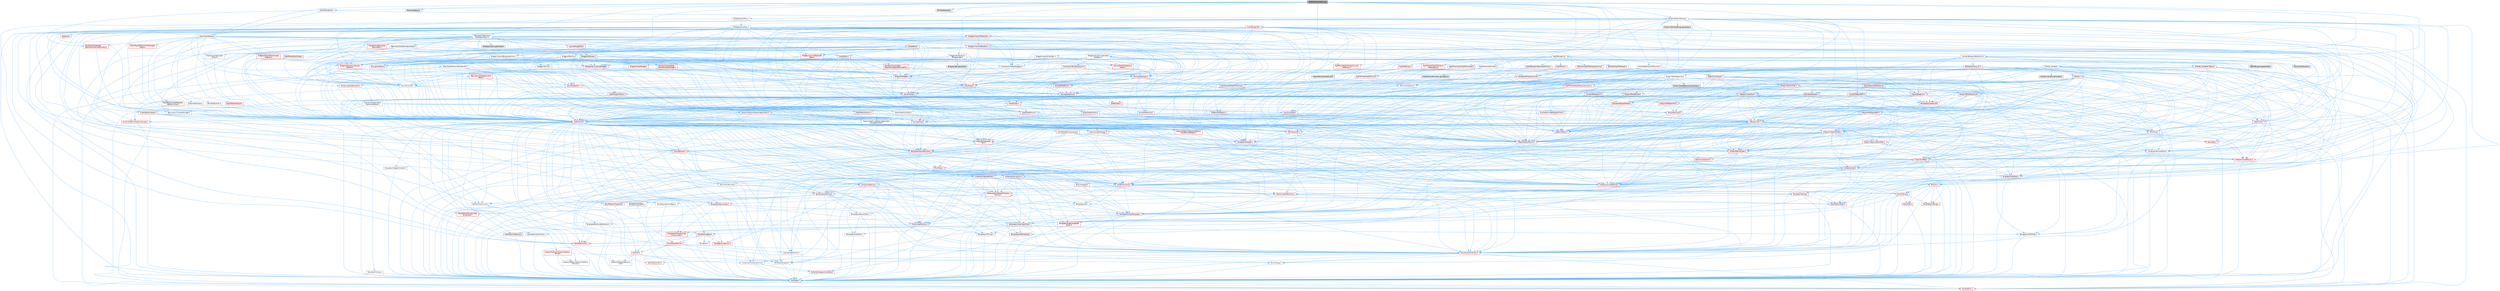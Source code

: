 digraph "SRigVMActionMenu.cpp"
{
 // INTERACTIVE_SVG=YES
 // LATEX_PDF_SIZE
  bgcolor="transparent";
  edge [fontname=Helvetica,fontsize=10,labelfontname=Helvetica,labelfontsize=10];
  node [fontname=Helvetica,fontsize=10,shape=box,height=0.2,width=0.4];
  Node1 [id="Node000001",label="SRigVMActionMenu.cpp",height=0.2,width=0.4,color="gray40", fillcolor="grey60", style="filled", fontcolor="black",tooltip=" "];
  Node1 -> Node2 [id="edge1_Node000001_Node000002",color="steelblue1",style="solid",tooltip=" "];
  Node2 [id="Node000002",label="SRigVMActionMenu.h",height=0.2,width=0.4,color="grey40", fillcolor="white", style="filled",URL="$d1/de8/SRigVMActionMenu_8h.html",tooltip=" "];
  Node2 -> Node3 [id="edge2_Node000002_Node000003",color="steelblue1",style="solid",tooltip=" "];
  Node3 [id="Node000003",label="Editor/RigVMActionMenuBuilder.h",height=0.2,width=0.4,color="grey40", fillcolor="white", style="filled",URL="$d3/d9a/RigVMActionMenuBuilder_8h.html",tooltip=" "];
  Node3 -> Node4 [id="edge3_Node000003_Node000004",color="steelblue1",style="solid",tooltip=" "];
  Node4 [id="Node000004",label="Containers/Array.h",height=0.2,width=0.4,color="red", fillcolor="#FFF0F0", style="filled",URL="$df/dd0/Array_8h.html",tooltip=" "];
  Node4 -> Node5 [id="edge4_Node000004_Node000005",color="steelblue1",style="solid",tooltip=" "];
  Node5 [id="Node000005",label="CoreTypes.h",height=0.2,width=0.4,color="red", fillcolor="#FFF0F0", style="filled",URL="$dc/dec/CoreTypes_8h.html",tooltip=" "];
  Node5 -> Node6 [id="edge5_Node000005_Node000006",color="steelblue1",style="solid",tooltip=" "];
  Node6 [id="Node000006",label="HAL/Platform.h",height=0.2,width=0.4,color="red", fillcolor="#FFF0F0", style="filled",URL="$d9/dd0/Platform_8h.html",tooltip=" "];
  Node4 -> Node19 [id="edge6_Node000004_Node000019",color="steelblue1",style="solid",tooltip=" "];
  Node19 [id="Node000019",label="Misc/AssertionMacros.h",height=0.2,width=0.4,color="red", fillcolor="#FFF0F0", style="filled",URL="$d0/dfa/AssertionMacros_8h.html",tooltip=" "];
  Node19 -> Node5 [id="edge7_Node000019_Node000005",color="steelblue1",style="solid",tooltip=" "];
  Node19 -> Node6 [id="edge8_Node000019_Node000006",color="steelblue1",style="solid",tooltip=" "];
  Node19 -> Node20 [id="edge9_Node000019_Node000020",color="steelblue1",style="solid",tooltip=" "];
  Node20 [id="Node000020",label="HAL/PlatformMisc.h",height=0.2,width=0.4,color="red", fillcolor="#FFF0F0", style="filled",URL="$d0/df5/PlatformMisc_8h.html",tooltip=" "];
  Node20 -> Node5 [id="edge10_Node000020_Node000005",color="steelblue1",style="solid",tooltip=" "];
  Node19 -> Node56 [id="edge11_Node000019_Node000056",color="steelblue1",style="solid",tooltip=" "];
  Node56 [id="Node000056",label="Templates/EnableIf.h",height=0.2,width=0.4,color="grey40", fillcolor="white", style="filled",URL="$d7/d60/EnableIf_8h.html",tooltip=" "];
  Node56 -> Node5 [id="edge12_Node000056_Node000005",color="steelblue1",style="solid",tooltip=" "];
  Node19 -> Node62 [id="edge13_Node000019_Node000062",color="steelblue1",style="solid",tooltip=" "];
  Node62 [id="Node000062",label="Misc/VarArgs.h",height=0.2,width=0.4,color="grey40", fillcolor="white", style="filled",URL="$d5/d6f/VarArgs_8h.html",tooltip=" "];
  Node62 -> Node5 [id="edge14_Node000062_Node000005",color="steelblue1",style="solid",tooltip=" "];
  Node4 -> Node74 [id="edge15_Node000004_Node000074",color="steelblue1",style="solid",tooltip=" "];
  Node74 [id="Node000074",label="HAL/UnrealMemory.h",height=0.2,width=0.4,color="red", fillcolor="#FFF0F0", style="filled",URL="$d9/d96/UnrealMemory_8h.html",tooltip=" "];
  Node74 -> Node5 [id="edge16_Node000074_Node000005",color="steelblue1",style="solid",tooltip=" "];
  Node74 -> Node78 [id="edge17_Node000074_Node000078",color="steelblue1",style="solid",tooltip=" "];
  Node78 [id="Node000078",label="HAL/MemoryBase.h",height=0.2,width=0.4,color="red", fillcolor="#FFF0F0", style="filled",URL="$d6/d9f/MemoryBase_8h.html",tooltip=" "];
  Node78 -> Node5 [id="edge18_Node000078_Node000005",color="steelblue1",style="solid",tooltip=" "];
  Node78 -> Node49 [id="edge19_Node000078_Node000049",color="steelblue1",style="solid",tooltip=" "];
  Node49 [id="Node000049",label="HAL/PlatformAtomics.h",height=0.2,width=0.4,color="red", fillcolor="#FFF0F0", style="filled",URL="$d3/d36/PlatformAtomics_8h.html",tooltip=" "];
  Node49 -> Node5 [id="edge20_Node000049_Node000005",color="steelblue1",style="solid",tooltip=" "];
  Node78 -> Node32 [id="edge21_Node000078_Node000032",color="steelblue1",style="solid",tooltip=" "];
  Node32 [id="Node000032",label="HAL/PlatformCrt.h",height=0.2,width=0.4,color="red", fillcolor="#FFF0F0", style="filled",URL="$d8/d75/PlatformCrt_8h.html",tooltip=" "];
  Node78 -> Node79 [id="edge22_Node000078_Node000079",color="steelblue1",style="solid",tooltip=" "];
  Node79 [id="Node000079",label="Misc/Exec.h",height=0.2,width=0.4,color="grey40", fillcolor="white", style="filled",URL="$de/ddb/Exec_8h.html",tooltip=" "];
  Node79 -> Node5 [id="edge23_Node000079_Node000005",color="steelblue1",style="solid",tooltip=" "];
  Node79 -> Node19 [id="edge24_Node000079_Node000019",color="steelblue1",style="solid",tooltip=" "];
  Node78 -> Node80 [id="edge25_Node000078_Node000080",color="steelblue1",style="solid",tooltip=" "];
  Node80 [id="Node000080",label="Misc/OutputDevice.h",height=0.2,width=0.4,color="red", fillcolor="#FFF0F0", style="filled",URL="$d7/d32/OutputDevice_8h.html",tooltip=" "];
  Node80 -> Node27 [id="edge26_Node000080_Node000027",color="steelblue1",style="solid",tooltip=" "];
  Node27 [id="Node000027",label="CoreFwd.h",height=0.2,width=0.4,color="red", fillcolor="#FFF0F0", style="filled",URL="$d1/d1e/CoreFwd_8h.html",tooltip=" "];
  Node27 -> Node5 [id="edge27_Node000027_Node000005",color="steelblue1",style="solid",tooltip=" "];
  Node27 -> Node28 [id="edge28_Node000027_Node000028",color="steelblue1",style="solid",tooltip=" "];
  Node28 [id="Node000028",label="Containers/ContainersFwd.h",height=0.2,width=0.4,color="grey40", fillcolor="white", style="filled",URL="$d4/d0a/ContainersFwd_8h.html",tooltip=" "];
  Node28 -> Node6 [id="edge29_Node000028_Node000006",color="steelblue1",style="solid",tooltip=" "];
  Node28 -> Node5 [id="edge30_Node000028_Node000005",color="steelblue1",style="solid",tooltip=" "];
  Node28 -> Node25 [id="edge31_Node000028_Node000025",color="steelblue1",style="solid",tooltip=" "];
  Node25 [id="Node000025",label="Traits/IsContiguousContainer.h",height=0.2,width=0.4,color="red", fillcolor="#FFF0F0", style="filled",URL="$d5/d3c/IsContiguousContainer_8h.html",tooltip=" "];
  Node25 -> Node5 [id="edge32_Node000025_Node000005",color="steelblue1",style="solid",tooltip=" "];
  Node27 -> Node30 [id="edge33_Node000027_Node000030",color="steelblue1",style="solid",tooltip=" "];
  Node30 [id="Node000030",label="UObject/UObjectHierarchy\lFwd.h",height=0.2,width=0.4,color="grey40", fillcolor="white", style="filled",URL="$d3/d13/UObjectHierarchyFwd_8h.html",tooltip=" "];
  Node80 -> Node5 [id="edge34_Node000080_Node000005",color="steelblue1",style="solid",tooltip=" "];
  Node80 -> Node81 [id="edge35_Node000080_Node000081",color="steelblue1",style="solid",tooltip=" "];
  Node81 [id="Node000081",label="Logging/LogVerbosity.h",height=0.2,width=0.4,color="grey40", fillcolor="white", style="filled",URL="$d2/d8f/LogVerbosity_8h.html",tooltip=" "];
  Node81 -> Node5 [id="edge36_Node000081_Node000005",color="steelblue1",style="solid",tooltip=" "];
  Node80 -> Node62 [id="edge37_Node000080_Node000062",color="steelblue1",style="solid",tooltip=" "];
  Node74 -> Node91 [id="edge38_Node000074_Node000091",color="steelblue1",style="solid",tooltip=" "];
  Node91 [id="Node000091",label="HAL/PlatformMemory.h",height=0.2,width=0.4,color="red", fillcolor="#FFF0F0", style="filled",URL="$de/d68/PlatformMemory_8h.html",tooltip=" "];
  Node91 -> Node5 [id="edge39_Node000091_Node000005",color="steelblue1",style="solid",tooltip=" "];
  Node74 -> Node94 [id="edge40_Node000074_Node000094",color="steelblue1",style="solid",tooltip=" "];
  Node94 [id="Node000094",label="Templates/IsPointer.h",height=0.2,width=0.4,color="grey40", fillcolor="white", style="filled",URL="$d7/d05/IsPointer_8h.html",tooltip=" "];
  Node94 -> Node5 [id="edge41_Node000094_Node000005",color="steelblue1",style="solid",tooltip=" "];
  Node4 -> Node95 [id="edge42_Node000004_Node000095",color="steelblue1",style="solid",tooltip=" "];
  Node95 [id="Node000095",label="Templates/UnrealTypeTraits.h",height=0.2,width=0.4,color="red", fillcolor="#FFF0F0", style="filled",URL="$d2/d2d/UnrealTypeTraits_8h.html",tooltip=" "];
  Node95 -> Node5 [id="edge43_Node000095_Node000005",color="steelblue1",style="solid",tooltip=" "];
  Node95 -> Node94 [id="edge44_Node000095_Node000094",color="steelblue1",style="solid",tooltip=" "];
  Node95 -> Node19 [id="edge45_Node000095_Node000019",color="steelblue1",style="solid",tooltip=" "];
  Node95 -> Node87 [id="edge46_Node000095_Node000087",color="steelblue1",style="solid",tooltip=" "];
  Node87 [id="Node000087",label="Templates/AndOrNot.h",height=0.2,width=0.4,color="grey40", fillcolor="white", style="filled",URL="$db/d0a/AndOrNot_8h.html",tooltip=" "];
  Node87 -> Node5 [id="edge47_Node000087_Node000005",color="steelblue1",style="solid",tooltip=" "];
  Node95 -> Node56 [id="edge48_Node000095_Node000056",color="steelblue1",style="solid",tooltip=" "];
  Node95 -> Node96 [id="edge49_Node000095_Node000096",color="steelblue1",style="solid",tooltip=" "];
  Node96 [id="Node000096",label="Templates/IsArithmetic.h",height=0.2,width=0.4,color="grey40", fillcolor="white", style="filled",URL="$d2/d5d/IsArithmetic_8h.html",tooltip=" "];
  Node96 -> Node5 [id="edge50_Node000096_Node000005",color="steelblue1",style="solid",tooltip=" "];
  Node95 -> Node98 [id="edge51_Node000095_Node000098",color="steelblue1",style="solid",tooltip=" "];
  Node98 [id="Node000098",label="Templates/IsPODType.h",height=0.2,width=0.4,color="grey40", fillcolor="white", style="filled",URL="$d7/db1/IsPODType_8h.html",tooltip=" "];
  Node98 -> Node5 [id="edge52_Node000098_Node000005",color="steelblue1",style="solid",tooltip=" "];
  Node95 -> Node99 [id="edge53_Node000095_Node000099",color="steelblue1",style="solid",tooltip=" "];
  Node99 [id="Node000099",label="Templates/IsUECoreType.h",height=0.2,width=0.4,color="red", fillcolor="#FFF0F0", style="filled",URL="$d1/db8/IsUECoreType_8h.html",tooltip=" "];
  Node99 -> Node5 [id="edge54_Node000099_Node000005",color="steelblue1",style="solid",tooltip=" "];
  Node95 -> Node88 [id="edge55_Node000095_Node000088",color="steelblue1",style="solid",tooltip=" "];
  Node88 [id="Node000088",label="Templates/IsTriviallyCopy\lConstructible.h",height=0.2,width=0.4,color="red", fillcolor="#FFF0F0", style="filled",URL="$d3/d78/IsTriviallyCopyConstructible_8h.html",tooltip=" "];
  Node88 -> Node5 [id="edge56_Node000088_Node000005",color="steelblue1",style="solid",tooltip=" "];
  Node4 -> Node100 [id="edge57_Node000004_Node000100",color="steelblue1",style="solid",tooltip=" "];
  Node100 [id="Node000100",label="Templates/UnrealTemplate.h",height=0.2,width=0.4,color="red", fillcolor="#FFF0F0", style="filled",URL="$d4/d24/UnrealTemplate_8h.html",tooltip=" "];
  Node100 -> Node5 [id="edge58_Node000100_Node000005",color="steelblue1",style="solid",tooltip=" "];
  Node100 -> Node94 [id="edge59_Node000100_Node000094",color="steelblue1",style="solid",tooltip=" "];
  Node100 -> Node74 [id="edge60_Node000100_Node000074",color="steelblue1",style="solid",tooltip=" "];
  Node100 -> Node95 [id="edge61_Node000100_Node000095",color="steelblue1",style="solid",tooltip=" "];
  Node100 -> Node103 [id="edge62_Node000100_Node000103",color="steelblue1",style="solid",tooltip=" "];
  Node103 [id="Node000103",label="Templates/RemoveReference.h",height=0.2,width=0.4,color="grey40", fillcolor="white", style="filled",URL="$da/dbe/RemoveReference_8h.html",tooltip=" "];
  Node103 -> Node5 [id="edge63_Node000103_Node000005",color="steelblue1",style="solid",tooltip=" "];
  Node100 -> Node104 [id="edge64_Node000100_Node000104",color="steelblue1",style="solid",tooltip=" "];
  Node104 [id="Node000104",label="Templates/TypeCompatible\lBytes.h",height=0.2,width=0.4,color="red", fillcolor="#FFF0F0", style="filled",URL="$df/d0a/TypeCompatibleBytes_8h.html",tooltip=" "];
  Node104 -> Node5 [id="edge65_Node000104_Node000005",color="steelblue1",style="solid",tooltip=" "];
  Node100 -> Node25 [id="edge66_Node000100_Node000025",color="steelblue1",style="solid",tooltip=" "];
  Node4 -> Node107 [id="edge67_Node000004_Node000107",color="steelblue1",style="solid",tooltip=" "];
  Node107 [id="Node000107",label="Containers/ContainerAllocation\lPolicies.h",height=0.2,width=0.4,color="red", fillcolor="#FFF0F0", style="filled",URL="$d7/dff/ContainerAllocationPolicies_8h.html",tooltip=" "];
  Node107 -> Node5 [id="edge68_Node000107_Node000005",color="steelblue1",style="solid",tooltip=" "];
  Node107 -> Node107 [id="edge69_Node000107_Node000107",color="steelblue1",style="solid",tooltip=" "];
  Node107 -> Node109 [id="edge70_Node000107_Node000109",color="steelblue1",style="solid",tooltip=" "];
  Node109 [id="Node000109",label="HAL/PlatformMath.h",height=0.2,width=0.4,color="red", fillcolor="#FFF0F0", style="filled",URL="$dc/d53/PlatformMath_8h.html",tooltip=" "];
  Node109 -> Node5 [id="edge71_Node000109_Node000005",color="steelblue1",style="solid",tooltip=" "];
  Node107 -> Node74 [id="edge72_Node000107_Node000074",color="steelblue1",style="solid",tooltip=" "];
  Node107 -> Node42 [id="edge73_Node000107_Node000042",color="steelblue1",style="solid",tooltip=" "];
  Node42 [id="Node000042",label="Math/NumericLimits.h",height=0.2,width=0.4,color="grey40", fillcolor="white", style="filled",URL="$df/d1b/NumericLimits_8h.html",tooltip=" "];
  Node42 -> Node5 [id="edge74_Node000042_Node000005",color="steelblue1",style="solid",tooltip=" "];
  Node107 -> Node19 [id="edge75_Node000107_Node000019",color="steelblue1",style="solid",tooltip=" "];
  Node107 -> Node118 [id="edge76_Node000107_Node000118",color="steelblue1",style="solid",tooltip=" "];
  Node118 [id="Node000118",label="Templates/MemoryOps.h",height=0.2,width=0.4,color="red", fillcolor="#FFF0F0", style="filled",URL="$db/dea/MemoryOps_8h.html",tooltip=" "];
  Node118 -> Node5 [id="edge77_Node000118_Node000005",color="steelblue1",style="solid",tooltip=" "];
  Node118 -> Node74 [id="edge78_Node000118_Node000074",color="steelblue1",style="solid",tooltip=" "];
  Node118 -> Node89 [id="edge79_Node000118_Node000089",color="steelblue1",style="solid",tooltip=" "];
  Node89 [id="Node000089",label="Templates/IsTriviallyCopy\lAssignable.h",height=0.2,width=0.4,color="red", fillcolor="#FFF0F0", style="filled",URL="$d2/df2/IsTriviallyCopyAssignable_8h.html",tooltip=" "];
  Node89 -> Node5 [id="edge80_Node000089_Node000005",color="steelblue1",style="solid",tooltip=" "];
  Node118 -> Node88 [id="edge81_Node000118_Node000088",color="steelblue1",style="solid",tooltip=" "];
  Node118 -> Node95 [id="edge82_Node000118_Node000095",color="steelblue1",style="solid",tooltip=" "];
  Node107 -> Node104 [id="edge83_Node000107_Node000104",color="steelblue1",style="solid",tooltip=" "];
  Node4 -> Node120 [id="edge84_Node000004_Node000120",color="steelblue1",style="solid",tooltip=" "];
  Node120 [id="Node000120",label="Serialization/Archive.h",height=0.2,width=0.4,color="red", fillcolor="#FFF0F0", style="filled",URL="$d7/d3b/Archive_8h.html",tooltip=" "];
  Node120 -> Node27 [id="edge85_Node000120_Node000027",color="steelblue1",style="solid",tooltip=" "];
  Node120 -> Node5 [id="edge86_Node000120_Node000005",color="steelblue1",style="solid",tooltip=" "];
  Node120 -> Node121 [id="edge87_Node000120_Node000121",color="steelblue1",style="solid",tooltip=" "];
  Node121 [id="Node000121",label="HAL/PlatformProperties.h",height=0.2,width=0.4,color="red", fillcolor="#FFF0F0", style="filled",URL="$d9/db0/PlatformProperties_8h.html",tooltip=" "];
  Node121 -> Node5 [id="edge88_Node000121_Node000005",color="steelblue1",style="solid",tooltip=" "];
  Node120 -> Node124 [id="edge89_Node000120_Node000124",color="steelblue1",style="solid",tooltip=" "];
  Node124 [id="Node000124",label="Internationalization\l/TextNamespaceFwd.h",height=0.2,width=0.4,color="grey40", fillcolor="white", style="filled",URL="$d8/d97/TextNamespaceFwd_8h.html",tooltip=" "];
  Node124 -> Node5 [id="edge90_Node000124_Node000005",color="steelblue1",style="solid",tooltip=" "];
  Node120 -> Node19 [id="edge91_Node000120_Node000019",color="steelblue1",style="solid",tooltip=" "];
  Node120 -> Node125 [id="edge92_Node000120_Node000125",color="steelblue1",style="solid",tooltip=" "];
  Node125 [id="Node000125",label="Misc/EngineVersionBase.h",height=0.2,width=0.4,color="grey40", fillcolor="white", style="filled",URL="$d5/d2b/EngineVersionBase_8h.html",tooltip=" "];
  Node125 -> Node5 [id="edge93_Node000125_Node000005",color="steelblue1",style="solid",tooltip=" "];
  Node120 -> Node62 [id="edge94_Node000120_Node000062",color="steelblue1",style="solid",tooltip=" "];
  Node120 -> Node56 [id="edge95_Node000120_Node000056",color="steelblue1",style="solid",tooltip=" "];
  Node120 -> Node128 [id="edge96_Node000120_Node000128",color="steelblue1",style="solid",tooltip=" "];
  Node128 [id="Node000128",label="Templates/IsEnumClass.h",height=0.2,width=0.4,color="grey40", fillcolor="white", style="filled",URL="$d7/d15/IsEnumClass_8h.html",tooltip=" "];
  Node128 -> Node5 [id="edge97_Node000128_Node000005",color="steelblue1",style="solid",tooltip=" "];
  Node128 -> Node87 [id="edge98_Node000128_Node000087",color="steelblue1",style="solid",tooltip=" "];
  Node120 -> Node100 [id="edge99_Node000120_Node000100",color="steelblue1",style="solid",tooltip=" "];
  Node4 -> Node151 [id="edge100_Node000004_Node000151",color="steelblue1",style="solid",tooltip=" "];
  Node151 [id="Node000151",label="Templates/Less.h",height=0.2,width=0.4,color="grey40", fillcolor="white", style="filled",URL="$de/dc8/Less_8h.html",tooltip=" "];
  Node151 -> Node5 [id="edge101_Node000151_Node000005",color="steelblue1",style="solid",tooltip=" "];
  Node151 -> Node100 [id="edge102_Node000151_Node000100",color="steelblue1",style="solid",tooltip=" "];
  Node4 -> Node159 [id="edge103_Node000004_Node000159",color="steelblue1",style="solid",tooltip=" "];
  Node159 [id="Node000159",label="Templates/Sorting.h",height=0.2,width=0.4,color="red", fillcolor="#FFF0F0", style="filled",URL="$d3/d9e/Sorting_8h.html",tooltip=" "];
  Node159 -> Node5 [id="edge104_Node000159_Node000005",color="steelblue1",style="solid",tooltip=" "];
  Node159 -> Node109 [id="edge105_Node000159_Node000109",color="steelblue1",style="solid",tooltip=" "];
  Node159 -> Node151 [id="edge106_Node000159_Node000151",color="steelblue1",style="solid",tooltip=" "];
  Node3 -> Node164 [id="edge107_Node000003_Node000164",color="steelblue1",style="solid",tooltip=" "];
  Node164 [id="Node000164",label="CoreMinimal.h",height=0.2,width=0.4,color="red", fillcolor="#FFF0F0", style="filled",URL="$d7/d67/CoreMinimal_8h.html",tooltip=" "];
  Node164 -> Node5 [id="edge108_Node000164_Node000005",color="steelblue1",style="solid",tooltip=" "];
  Node164 -> Node27 [id="edge109_Node000164_Node000027",color="steelblue1",style="solid",tooltip=" "];
  Node164 -> Node30 [id="edge110_Node000164_Node000030",color="steelblue1",style="solid",tooltip=" "];
  Node164 -> Node28 [id="edge111_Node000164_Node000028",color="steelblue1",style="solid",tooltip=" "];
  Node164 -> Node62 [id="edge112_Node000164_Node000062",color="steelblue1",style="solid",tooltip=" "];
  Node164 -> Node81 [id="edge113_Node000164_Node000081",color="steelblue1",style="solid",tooltip=" "];
  Node164 -> Node80 [id="edge114_Node000164_Node000080",color="steelblue1",style="solid",tooltip=" "];
  Node164 -> Node32 [id="edge115_Node000164_Node000032",color="steelblue1",style="solid",tooltip=" "];
  Node164 -> Node20 [id="edge116_Node000164_Node000020",color="steelblue1",style="solid",tooltip=" "];
  Node164 -> Node19 [id="edge117_Node000164_Node000019",color="steelblue1",style="solid",tooltip=" "];
  Node164 -> Node94 [id="edge118_Node000164_Node000094",color="steelblue1",style="solid",tooltip=" "];
  Node164 -> Node91 [id="edge119_Node000164_Node000091",color="steelblue1",style="solid",tooltip=" "];
  Node164 -> Node49 [id="edge120_Node000164_Node000049",color="steelblue1",style="solid",tooltip=" "];
  Node164 -> Node79 [id="edge121_Node000164_Node000079",color="steelblue1",style="solid",tooltip=" "];
  Node164 -> Node78 [id="edge122_Node000164_Node000078",color="steelblue1",style="solid",tooltip=" "];
  Node164 -> Node74 [id="edge123_Node000164_Node000074",color="steelblue1",style="solid",tooltip=" "];
  Node164 -> Node96 [id="edge124_Node000164_Node000096",color="steelblue1",style="solid",tooltip=" "];
  Node164 -> Node87 [id="edge125_Node000164_Node000087",color="steelblue1",style="solid",tooltip=" "];
  Node164 -> Node98 [id="edge126_Node000164_Node000098",color="steelblue1",style="solid",tooltip=" "];
  Node164 -> Node99 [id="edge127_Node000164_Node000099",color="steelblue1",style="solid",tooltip=" "];
  Node164 -> Node88 [id="edge128_Node000164_Node000088",color="steelblue1",style="solid",tooltip=" "];
  Node164 -> Node95 [id="edge129_Node000164_Node000095",color="steelblue1",style="solid",tooltip=" "];
  Node164 -> Node56 [id="edge130_Node000164_Node000056",color="steelblue1",style="solid",tooltip=" "];
  Node164 -> Node103 [id="edge131_Node000164_Node000103",color="steelblue1",style="solid",tooltip=" "];
  Node164 -> Node165 [id="edge132_Node000164_Node000165",color="steelblue1",style="solid",tooltip=" "];
  Node165 [id="Node000165",label="Templates/IntegralConstant.h",height=0.2,width=0.4,color="grey40", fillcolor="white", style="filled",URL="$db/d1b/IntegralConstant_8h.html",tooltip=" "];
  Node165 -> Node5 [id="edge133_Node000165_Node000005",color="steelblue1",style="solid",tooltip=" "];
  Node164 -> Node166 [id="edge134_Node000164_Node000166",color="steelblue1",style="solid",tooltip=" "];
  Node166 [id="Node000166",label="Templates/IsClass.h",height=0.2,width=0.4,color="grey40", fillcolor="white", style="filled",URL="$db/dcb/IsClass_8h.html",tooltip=" "];
  Node166 -> Node5 [id="edge135_Node000166_Node000005",color="steelblue1",style="solid",tooltip=" "];
  Node164 -> Node104 [id="edge136_Node000164_Node000104",color="steelblue1",style="solid",tooltip=" "];
  Node164 -> Node25 [id="edge137_Node000164_Node000025",color="steelblue1",style="solid",tooltip=" "];
  Node164 -> Node100 [id="edge138_Node000164_Node000100",color="steelblue1",style="solid",tooltip=" "];
  Node164 -> Node42 [id="edge139_Node000164_Node000042",color="steelblue1",style="solid",tooltip=" "];
  Node164 -> Node109 [id="edge140_Node000164_Node000109",color="steelblue1",style="solid",tooltip=" "];
  Node164 -> Node89 [id="edge141_Node000164_Node000089",color="steelblue1",style="solid",tooltip=" "];
  Node164 -> Node118 [id="edge142_Node000164_Node000118",color="steelblue1",style="solid",tooltip=" "];
  Node164 -> Node107 [id="edge143_Node000164_Node000107",color="steelblue1",style="solid",tooltip=" "];
  Node164 -> Node128 [id="edge144_Node000164_Node000128",color="steelblue1",style="solid",tooltip=" "];
  Node164 -> Node121 [id="edge145_Node000164_Node000121",color="steelblue1",style="solid",tooltip=" "];
  Node164 -> Node125 [id="edge146_Node000164_Node000125",color="steelblue1",style="solid",tooltip=" "];
  Node164 -> Node124 [id="edge147_Node000164_Node000124",color="steelblue1",style="solid",tooltip=" "];
  Node164 -> Node120 [id="edge148_Node000164_Node000120",color="steelblue1",style="solid",tooltip=" "];
  Node164 -> Node151 [id="edge149_Node000164_Node000151",color="steelblue1",style="solid",tooltip=" "];
  Node164 -> Node159 [id="edge150_Node000164_Node000159",color="steelblue1",style="solid",tooltip=" "];
  Node164 -> Node138 [id="edge151_Node000164_Node000138",color="steelblue1",style="solid",tooltip=" "];
  Node138 [id="Node000138",label="Misc/Char.h",height=0.2,width=0.4,color="red", fillcolor="#FFF0F0", style="filled",URL="$d0/d58/Char_8h.html",tooltip=" "];
  Node138 -> Node5 [id="edge152_Node000138_Node000005",color="steelblue1",style="solid",tooltip=" "];
  Node164 -> Node167 [id="edge153_Node000164_Node000167",color="steelblue1",style="solid",tooltip=" "];
  Node167 [id="Node000167",label="GenericPlatform/GenericPlatform\lStricmp.h",height=0.2,width=0.4,color="grey40", fillcolor="white", style="filled",URL="$d2/d86/GenericPlatformStricmp_8h.html",tooltip=" "];
  Node167 -> Node5 [id="edge154_Node000167_Node000005",color="steelblue1",style="solid",tooltip=" "];
  Node164 -> Node168 [id="edge155_Node000164_Node000168",color="steelblue1",style="solid",tooltip=" "];
  Node168 [id="Node000168",label="GenericPlatform/GenericPlatform\lString.h",height=0.2,width=0.4,color="red", fillcolor="#FFF0F0", style="filled",URL="$dd/d20/GenericPlatformString_8h.html",tooltip=" "];
  Node168 -> Node5 [id="edge156_Node000168_Node000005",color="steelblue1",style="solid",tooltip=" "];
  Node168 -> Node167 [id="edge157_Node000168_Node000167",color="steelblue1",style="solid",tooltip=" "];
  Node168 -> Node56 [id="edge158_Node000168_Node000056",color="steelblue1",style="solid",tooltip=" "];
  Node164 -> Node76 [id="edge159_Node000164_Node000076",color="steelblue1",style="solid",tooltip=" "];
  Node76 [id="Node000076",label="HAL/PlatformString.h",height=0.2,width=0.4,color="red", fillcolor="#FFF0F0", style="filled",URL="$db/db5/PlatformString_8h.html",tooltip=" "];
  Node76 -> Node5 [id="edge160_Node000076_Node000005",color="steelblue1",style="solid",tooltip=" "];
  Node164 -> Node137 [id="edge161_Node000164_Node000137",color="steelblue1",style="solid",tooltip=" "];
  Node137 [id="Node000137",label="Misc/CString.h",height=0.2,width=0.4,color="red", fillcolor="#FFF0F0", style="filled",URL="$d2/d49/CString_8h.html",tooltip=" "];
  Node137 -> Node5 [id="edge162_Node000137_Node000005",color="steelblue1",style="solid",tooltip=" "];
  Node137 -> Node32 [id="edge163_Node000137_Node000032",color="steelblue1",style="solid",tooltip=" "];
  Node137 -> Node76 [id="edge164_Node000137_Node000076",color="steelblue1",style="solid",tooltip=" "];
  Node137 -> Node19 [id="edge165_Node000137_Node000019",color="steelblue1",style="solid",tooltip=" "];
  Node137 -> Node138 [id="edge166_Node000137_Node000138",color="steelblue1",style="solid",tooltip=" "];
  Node137 -> Node62 [id="edge167_Node000137_Node000062",color="steelblue1",style="solid",tooltip=" "];
  Node164 -> Node136 [id="edge168_Node000164_Node000136",color="steelblue1",style="solid",tooltip=" "];
  Node136 [id="Node000136",label="Misc/Crc.h",height=0.2,width=0.4,color="red", fillcolor="#FFF0F0", style="filled",URL="$d4/dd2/Crc_8h.html",tooltip=" "];
  Node136 -> Node5 [id="edge169_Node000136_Node000005",color="steelblue1",style="solid",tooltip=" "];
  Node136 -> Node76 [id="edge170_Node000136_Node000076",color="steelblue1",style="solid",tooltip=" "];
  Node136 -> Node19 [id="edge171_Node000136_Node000019",color="steelblue1",style="solid",tooltip=" "];
  Node136 -> Node137 [id="edge172_Node000136_Node000137",color="steelblue1",style="solid",tooltip=" "];
  Node136 -> Node138 [id="edge173_Node000136_Node000138",color="steelblue1",style="solid",tooltip=" "];
  Node136 -> Node95 [id="edge174_Node000136_Node000095",color="steelblue1",style="solid",tooltip=" "];
  Node164 -> Node162 [id="edge175_Node000164_Node000162",color="steelblue1",style="solid",tooltip=" "];
  Node162 [id="Node000162",label="Math/UnrealMathUtility.h",height=0.2,width=0.4,color="red", fillcolor="#FFF0F0", style="filled",URL="$db/db8/UnrealMathUtility_8h.html",tooltip=" "];
  Node162 -> Node5 [id="edge176_Node000162_Node000005",color="steelblue1",style="solid",tooltip=" "];
  Node162 -> Node19 [id="edge177_Node000162_Node000019",color="steelblue1",style="solid",tooltip=" "];
  Node162 -> Node109 [id="edge178_Node000162_Node000109",color="steelblue1",style="solid",tooltip=" "];
  Node164 -> Node171 [id="edge179_Node000164_Node000171",color="steelblue1",style="solid",tooltip=" "];
  Node171 [id="Node000171",label="Containers/UnrealString.h",height=0.2,width=0.4,color="red", fillcolor="#FFF0F0", style="filled",URL="$d5/dba/UnrealString_8h.html",tooltip=" "];
  Node164 -> Node4 [id="edge180_Node000164_Node000004",color="steelblue1",style="solid",tooltip=" "];
  Node164 -> Node175 [id="edge181_Node000164_Node000175",color="steelblue1",style="solid",tooltip=" "];
  Node175 [id="Node000175",label="Misc/FrameNumber.h",height=0.2,width=0.4,color="grey40", fillcolor="white", style="filled",URL="$dd/dbd/FrameNumber_8h.html",tooltip=" "];
  Node175 -> Node5 [id="edge182_Node000175_Node000005",color="steelblue1",style="solid",tooltip=" "];
  Node175 -> Node42 [id="edge183_Node000175_Node000042",color="steelblue1",style="solid",tooltip=" "];
  Node175 -> Node162 [id="edge184_Node000175_Node000162",color="steelblue1",style="solid",tooltip=" "];
  Node175 -> Node56 [id="edge185_Node000175_Node000056",color="steelblue1",style="solid",tooltip=" "];
  Node175 -> Node95 [id="edge186_Node000175_Node000095",color="steelblue1",style="solid",tooltip=" "];
  Node164 -> Node176 [id="edge187_Node000164_Node000176",color="steelblue1",style="solid",tooltip=" "];
  Node176 [id="Node000176",label="Misc/Timespan.h",height=0.2,width=0.4,color="red", fillcolor="#FFF0F0", style="filled",URL="$da/dd9/Timespan_8h.html",tooltip=" "];
  Node176 -> Node5 [id="edge188_Node000176_Node000005",color="steelblue1",style="solid",tooltip=" "];
  Node176 -> Node162 [id="edge189_Node000176_Node000162",color="steelblue1",style="solid",tooltip=" "];
  Node176 -> Node19 [id="edge190_Node000176_Node000019",color="steelblue1",style="solid",tooltip=" "];
  Node164 -> Node178 [id="edge191_Node000164_Node000178",color="steelblue1",style="solid",tooltip=" "];
  Node178 [id="Node000178",label="Containers/StringConv.h",height=0.2,width=0.4,color="red", fillcolor="#FFF0F0", style="filled",URL="$d3/ddf/StringConv_8h.html",tooltip=" "];
  Node178 -> Node5 [id="edge192_Node000178_Node000005",color="steelblue1",style="solid",tooltip=" "];
  Node178 -> Node19 [id="edge193_Node000178_Node000019",color="steelblue1",style="solid",tooltip=" "];
  Node178 -> Node107 [id="edge194_Node000178_Node000107",color="steelblue1",style="solid",tooltip=" "];
  Node178 -> Node4 [id="edge195_Node000178_Node000004",color="steelblue1",style="solid",tooltip=" "];
  Node178 -> Node137 [id="edge196_Node000178_Node000137",color="steelblue1",style="solid",tooltip=" "];
  Node178 -> Node100 [id="edge197_Node000178_Node000100",color="steelblue1",style="solid",tooltip=" "];
  Node178 -> Node95 [id="edge198_Node000178_Node000095",color="steelblue1",style="solid",tooltip=" "];
  Node178 -> Node25 [id="edge199_Node000178_Node000025",color="steelblue1",style="solid",tooltip=" "];
  Node164 -> Node180 [id="edge200_Node000164_Node000180",color="steelblue1",style="solid",tooltip=" "];
  Node180 [id="Node000180",label="UObject/UnrealNames.h",height=0.2,width=0.4,color="red", fillcolor="#FFF0F0", style="filled",URL="$d8/db1/UnrealNames_8h.html",tooltip=" "];
  Node180 -> Node5 [id="edge201_Node000180_Node000005",color="steelblue1",style="solid",tooltip=" "];
  Node164 -> Node182 [id="edge202_Node000164_Node000182",color="steelblue1",style="solid",tooltip=" "];
  Node182 [id="Node000182",label="UObject/NameTypes.h",height=0.2,width=0.4,color="red", fillcolor="#FFF0F0", style="filled",URL="$d6/d35/NameTypes_8h.html",tooltip=" "];
  Node182 -> Node5 [id="edge203_Node000182_Node000005",color="steelblue1",style="solid",tooltip=" "];
  Node182 -> Node19 [id="edge204_Node000182_Node000019",color="steelblue1",style="solid",tooltip=" "];
  Node182 -> Node74 [id="edge205_Node000182_Node000074",color="steelblue1",style="solid",tooltip=" "];
  Node182 -> Node95 [id="edge206_Node000182_Node000095",color="steelblue1",style="solid",tooltip=" "];
  Node182 -> Node100 [id="edge207_Node000182_Node000100",color="steelblue1",style="solid",tooltip=" "];
  Node182 -> Node171 [id="edge208_Node000182_Node000171",color="steelblue1",style="solid",tooltip=" "];
  Node182 -> Node183 [id="edge209_Node000182_Node000183",color="steelblue1",style="solid",tooltip=" "];
  Node183 [id="Node000183",label="HAL/CriticalSection.h",height=0.2,width=0.4,color="red", fillcolor="#FFF0F0", style="filled",URL="$d6/d90/CriticalSection_8h.html",tooltip=" "];
  Node182 -> Node178 [id="edge210_Node000182_Node000178",color="steelblue1",style="solid",tooltip=" "];
  Node182 -> Node180 [id="edge211_Node000182_Node000180",color="steelblue1",style="solid",tooltip=" "];
  Node164 -> Node190 [id="edge212_Node000164_Node000190",color="steelblue1",style="solid",tooltip=" "];
  Node190 [id="Node000190",label="Misc/Parse.h",height=0.2,width=0.4,color="red", fillcolor="#FFF0F0", style="filled",URL="$dc/d71/Parse_8h.html",tooltip=" "];
  Node190 -> Node171 [id="edge213_Node000190_Node000171",color="steelblue1",style="solid",tooltip=" "];
  Node190 -> Node5 [id="edge214_Node000190_Node000005",color="steelblue1",style="solid",tooltip=" "];
  Node190 -> Node32 [id="edge215_Node000190_Node000032",color="steelblue1",style="solid",tooltip=" "];
  Node164 -> Node135 [id="edge216_Node000164_Node000135",color="steelblue1",style="solid",tooltip=" "];
  Node135 [id="Node000135",label="Templates/TypeHash.h",height=0.2,width=0.4,color="red", fillcolor="#FFF0F0", style="filled",URL="$d1/d62/TypeHash_8h.html",tooltip=" "];
  Node135 -> Node5 [id="edge217_Node000135_Node000005",color="steelblue1",style="solid",tooltip=" "];
  Node135 -> Node136 [id="edge218_Node000135_Node000136",color="steelblue1",style="solid",tooltip=" "];
  Node164 -> Node196 [id="edge219_Node000164_Node000196",color="steelblue1",style="solid",tooltip=" "];
  Node196 [id="Node000196",label="Containers/BitArray.h",height=0.2,width=0.4,color="red", fillcolor="#FFF0F0", style="filled",URL="$d1/de4/BitArray_8h.html",tooltip=" "];
  Node196 -> Node107 [id="edge220_Node000196_Node000107",color="steelblue1",style="solid",tooltip=" "];
  Node196 -> Node5 [id="edge221_Node000196_Node000005",color="steelblue1",style="solid",tooltip=" "];
  Node196 -> Node49 [id="edge222_Node000196_Node000049",color="steelblue1",style="solid",tooltip=" "];
  Node196 -> Node74 [id="edge223_Node000196_Node000074",color="steelblue1",style="solid",tooltip=" "];
  Node196 -> Node162 [id="edge224_Node000196_Node000162",color="steelblue1",style="solid",tooltip=" "];
  Node196 -> Node19 [id="edge225_Node000196_Node000019",color="steelblue1",style="solid",tooltip=" "];
  Node196 -> Node120 [id="edge226_Node000196_Node000120",color="steelblue1",style="solid",tooltip=" "];
  Node196 -> Node56 [id="edge227_Node000196_Node000056",color="steelblue1",style="solid",tooltip=" "];
  Node196 -> Node100 [id="edge228_Node000196_Node000100",color="steelblue1",style="solid",tooltip=" "];
  Node196 -> Node95 [id="edge229_Node000196_Node000095",color="steelblue1",style="solid",tooltip=" "];
  Node164 -> Node197 [id="edge230_Node000164_Node000197",color="steelblue1",style="solid",tooltip=" "];
  Node197 [id="Node000197",label="Containers/SparseArray.h",height=0.2,width=0.4,color="red", fillcolor="#FFF0F0", style="filled",URL="$d5/dbf/SparseArray_8h.html",tooltip=" "];
  Node197 -> Node5 [id="edge231_Node000197_Node000005",color="steelblue1",style="solid",tooltip=" "];
  Node197 -> Node19 [id="edge232_Node000197_Node000019",color="steelblue1",style="solid",tooltip=" "];
  Node197 -> Node74 [id="edge233_Node000197_Node000074",color="steelblue1",style="solid",tooltip=" "];
  Node197 -> Node95 [id="edge234_Node000197_Node000095",color="steelblue1",style="solid",tooltip=" "];
  Node197 -> Node100 [id="edge235_Node000197_Node000100",color="steelblue1",style="solid",tooltip=" "];
  Node197 -> Node107 [id="edge236_Node000197_Node000107",color="steelblue1",style="solid",tooltip=" "];
  Node197 -> Node151 [id="edge237_Node000197_Node000151",color="steelblue1",style="solid",tooltip=" "];
  Node197 -> Node4 [id="edge238_Node000197_Node000004",color="steelblue1",style="solid",tooltip=" "];
  Node197 -> Node162 [id="edge239_Node000197_Node000162",color="steelblue1",style="solid",tooltip=" "];
  Node197 -> Node196 [id="edge240_Node000197_Node000196",color="steelblue1",style="solid",tooltip=" "];
  Node197 -> Node171 [id="edge241_Node000197_Node000171",color="steelblue1",style="solid",tooltip=" "];
  Node164 -> Node213 [id="edge242_Node000164_Node000213",color="steelblue1",style="solid",tooltip=" "];
  Node213 [id="Node000213",label="Containers/Set.h",height=0.2,width=0.4,color="red", fillcolor="#FFF0F0", style="filled",URL="$d4/d45/Set_8h.html",tooltip=" "];
  Node213 -> Node107 [id="edge243_Node000213_Node000107",color="steelblue1",style="solid",tooltip=" "];
  Node213 -> Node197 [id="edge244_Node000213_Node000197",color="steelblue1",style="solid",tooltip=" "];
  Node213 -> Node28 [id="edge245_Node000213_Node000028",color="steelblue1",style="solid",tooltip=" "];
  Node213 -> Node162 [id="edge246_Node000213_Node000162",color="steelblue1",style="solid",tooltip=" "];
  Node213 -> Node19 [id="edge247_Node000213_Node000019",color="steelblue1",style="solid",tooltip=" "];
  Node213 -> Node159 [id="edge248_Node000213_Node000159",color="steelblue1",style="solid",tooltip=" "];
  Node213 -> Node135 [id="edge249_Node000213_Node000135",color="steelblue1",style="solid",tooltip=" "];
  Node213 -> Node100 [id="edge250_Node000213_Node000100",color="steelblue1",style="solid",tooltip=" "];
  Node164 -> Node217 [id="edge251_Node000164_Node000217",color="steelblue1",style="solid",tooltip=" "];
  Node217 [id="Node000217",label="Containers/Map.h",height=0.2,width=0.4,color="red", fillcolor="#FFF0F0", style="filled",URL="$df/d79/Map_8h.html",tooltip=" "];
  Node217 -> Node5 [id="edge252_Node000217_Node000005",color="steelblue1",style="solid",tooltip=" "];
  Node217 -> Node213 [id="edge253_Node000217_Node000213",color="steelblue1",style="solid",tooltip=" "];
  Node217 -> Node171 [id="edge254_Node000217_Node000171",color="steelblue1",style="solid",tooltip=" "];
  Node217 -> Node19 [id="edge255_Node000217_Node000019",color="steelblue1",style="solid",tooltip=" "];
  Node217 -> Node159 [id="edge256_Node000217_Node000159",color="steelblue1",style="solid",tooltip=" "];
  Node217 -> Node100 [id="edge257_Node000217_Node000100",color="steelblue1",style="solid",tooltip=" "];
  Node217 -> Node95 [id="edge258_Node000217_Node000095",color="steelblue1",style="solid",tooltip=" "];
  Node164 -> Node228 [id="edge259_Node000164_Node000228",color="steelblue1",style="solid",tooltip=" "];
  Node228 [id="Node000228",label="Math/Vector2D.h",height=0.2,width=0.4,color="red", fillcolor="#FFF0F0", style="filled",URL="$d3/db0/Vector2D_8h.html",tooltip=" "];
  Node228 -> Node5 [id="edge260_Node000228_Node000005",color="steelblue1",style="solid",tooltip=" "];
  Node228 -> Node19 [id="edge261_Node000228_Node000019",color="steelblue1",style="solid",tooltip=" "];
  Node228 -> Node136 [id="edge262_Node000228_Node000136",color="steelblue1",style="solid",tooltip=" "];
  Node228 -> Node162 [id="edge263_Node000228_Node000162",color="steelblue1",style="solid",tooltip=" "];
  Node228 -> Node171 [id="edge264_Node000228_Node000171",color="steelblue1",style="solid",tooltip=" "];
  Node228 -> Node190 [id="edge265_Node000228_Node000190",color="steelblue1",style="solid",tooltip=" "];
  Node164 -> Node134 [id="edge266_Node000164_Node000134",color="steelblue1",style="solid",tooltip=" "];
  Node134 [id="Node000134",label="Containers/EnumAsByte.h",height=0.2,width=0.4,color="grey40", fillcolor="white", style="filled",URL="$d6/d9a/EnumAsByte_8h.html",tooltip=" "];
  Node134 -> Node5 [id="edge267_Node000134_Node000005",color="steelblue1",style="solid",tooltip=" "];
  Node134 -> Node98 [id="edge268_Node000134_Node000098",color="steelblue1",style="solid",tooltip=" "];
  Node134 -> Node135 [id="edge269_Node000134_Node000135",color="steelblue1",style="solid",tooltip=" "];
  Node164 -> Node238 [id="edge270_Node000164_Node000238",color="steelblue1",style="solid",tooltip=" "];
  Node238 [id="Node000238",label="Templates/SharedPointer.h",height=0.2,width=0.4,color="red", fillcolor="#FFF0F0", style="filled",URL="$d2/d17/SharedPointer_8h.html",tooltip=" "];
  Node238 -> Node5 [id="edge271_Node000238_Node000005",color="steelblue1",style="solid",tooltip=" "];
  Node238 -> Node19 [id="edge272_Node000238_Node000019",color="steelblue1",style="solid",tooltip=" "];
  Node238 -> Node74 [id="edge273_Node000238_Node000074",color="steelblue1",style="solid",tooltip=" "];
  Node238 -> Node4 [id="edge274_Node000238_Node000004",color="steelblue1",style="solid",tooltip=" "];
  Node238 -> Node217 [id="edge275_Node000238_Node000217",color="steelblue1",style="solid",tooltip=" "];
  Node164 -> Node260 [id="edge276_Node000164_Node000260",color="steelblue1",style="solid",tooltip=" "];
  Node260 [id="Node000260",label="Delegates/Delegate.h",height=0.2,width=0.4,color="red", fillcolor="#FFF0F0", style="filled",URL="$d4/d80/Delegate_8h.html",tooltip=" "];
  Node260 -> Node5 [id="edge277_Node000260_Node000005",color="steelblue1",style="solid",tooltip=" "];
  Node260 -> Node19 [id="edge278_Node000260_Node000019",color="steelblue1",style="solid",tooltip=" "];
  Node260 -> Node182 [id="edge279_Node000260_Node000182",color="steelblue1",style="solid",tooltip=" "];
  Node260 -> Node238 [id="edge280_Node000260_Node000238",color="steelblue1",style="solid",tooltip=" "];
  Node164 -> Node206 [id="edge281_Node000164_Node000206",color="steelblue1",style="solid",tooltip=" "];
  Node206 [id="Node000206",label="Misc/Optional.h",height=0.2,width=0.4,color="red", fillcolor="#FFF0F0", style="filled",URL="$d2/dae/Optional_8h.html",tooltip=" "];
  Node206 -> Node5 [id="edge282_Node000206_Node000005",color="steelblue1",style="solid",tooltip=" "];
  Node206 -> Node19 [id="edge283_Node000206_Node000019",color="steelblue1",style="solid",tooltip=" "];
  Node206 -> Node118 [id="edge284_Node000206_Node000118",color="steelblue1",style="solid",tooltip=" "];
  Node206 -> Node100 [id="edge285_Node000206_Node000100",color="steelblue1",style="solid",tooltip=" "];
  Node206 -> Node120 [id="edge286_Node000206_Node000120",color="steelblue1",style="solid",tooltip=" "];
  Node164 -> Node272 [id="edge287_Node000164_Node000272",color="steelblue1",style="solid",tooltip=" "];
  Node272 [id="Node000272",label="Internationalization\l/Text.h",height=0.2,width=0.4,color="red", fillcolor="#FFF0F0", style="filled",URL="$d6/d35/Text_8h.html",tooltip=" "];
  Node272 -> Node5 [id="edge288_Node000272_Node000005",color="steelblue1",style="solid",tooltip=" "];
  Node272 -> Node49 [id="edge289_Node000272_Node000049",color="steelblue1",style="solid",tooltip=" "];
  Node272 -> Node19 [id="edge290_Node000272_Node000019",color="steelblue1",style="solid",tooltip=" "];
  Node272 -> Node95 [id="edge291_Node000272_Node000095",color="steelblue1",style="solid",tooltip=" "];
  Node272 -> Node4 [id="edge292_Node000272_Node000004",color="steelblue1",style="solid",tooltip=" "];
  Node272 -> Node171 [id="edge293_Node000272_Node000171",color="steelblue1",style="solid",tooltip=" "];
  Node272 -> Node134 [id="edge294_Node000272_Node000134",color="steelblue1",style="solid",tooltip=" "];
  Node272 -> Node238 [id="edge295_Node000272_Node000238",color="steelblue1",style="solid",tooltip=" "];
  Node272 -> Node206 [id="edge296_Node000272_Node000206",color="steelblue1",style="solid",tooltip=" "];
  Node3 -> Node338 [id="edge297_Node000003_Node000338",color="steelblue1",style="solid",tooltip=" "];
  Node338 [id="Node000338",label="EdGraph/EdGraphSchema.h",height=0.2,width=0.4,color="red", fillcolor="#FFF0F0", style="filled",URL="$d2/dce/EdGraphSchema_8h.html",tooltip=" "];
  Node338 -> Node164 [id="edge298_Node000338_Node000164",color="steelblue1",style="solid",tooltip=" "];
  Node338 -> Node339 [id="edge299_Node000338_Node000339",color="steelblue1",style="solid",tooltip=" "];
  Node339 [id="Node000339",label="UObject/ObjectMacros.h",height=0.2,width=0.4,color="red", fillcolor="#FFF0F0", style="filled",URL="$d8/d8d/ObjectMacros_8h.html",tooltip=" "];
  Node338 -> Node369 [id="edge300_Node000338_Node000369",color="steelblue1",style="solid",tooltip=" "];
  Node369 [id="Node000369",label="UObject/Object.h",height=0.2,width=0.4,color="red", fillcolor="#FFF0F0", style="filled",URL="$db/dbf/Object_8h.html",tooltip=" "];
  Node369 -> Node339 [id="edge301_Node000369_Node000339",color="steelblue1",style="solid",tooltip=" "];
  Node338 -> Node397 [id="edge302_Node000338_Node000397",color="steelblue1",style="solid",tooltip=" "];
  Node397 [id="Node000397",label="EdGraph/EdGraphNode.h",height=0.2,width=0.4,color="red", fillcolor="#FFF0F0", style="filled",URL="$d0/dc0/EdGraphNode_8h.html",tooltip=" "];
  Node397 -> Node164 [id="edge303_Node000397_Node000164",color="steelblue1",style="solid",tooltip=" "];
  Node397 -> Node339 [id="edge304_Node000397_Node000339",color="steelblue1",style="solid",tooltip=" "];
  Node397 -> Node369 [id="edge305_Node000397_Node000369",color="steelblue1",style="solid",tooltip=" "];
  Node397 -> Node230 [id="edge306_Node000397_Node000230",color="steelblue1",style="solid",tooltip=" "];
  Node230 [id="Node000230",label="Misc/Guid.h",height=0.2,width=0.4,color="red", fillcolor="#FFF0F0", style="filled",URL="$d6/d2a/Guid_8h.html",tooltip=" "];
  Node230 -> Node171 [id="edge307_Node000230_Node000171",color="steelblue1",style="solid",tooltip=" "];
  Node230 -> Node5 [id="edge308_Node000230_Node000005",color="steelblue1",style="solid",tooltip=" "];
  Node230 -> Node19 [id="edge309_Node000230_Node000019",color="steelblue1",style="solid",tooltip=" "];
  Node230 -> Node136 [id="edge310_Node000230_Node000136",color="steelblue1",style="solid",tooltip=" "];
  Node230 -> Node120 [id="edge311_Node000230_Node000120",color="steelblue1",style="solid",tooltip=" "];
  Node338 -> Node467 [id="edge312_Node000338_Node000467",color="steelblue1",style="solid",tooltip=" "];
  Node467 [id="Node000467",label="Input/Reply.h",height=0.2,width=0.4,color="red", fillcolor="#FFF0F0", style="filled",URL="$dd/dc7/Reply_8h.html",tooltip=" "];
  Node467 -> Node164 [id="edge313_Node000467_Node000164",color="steelblue1",style="solid",tooltip=" "];
  Node467 -> Node468 [id="edge314_Node000467_Node000468",color="steelblue1",style="solid",tooltip=" "];
  Node468 [id="Node000468",label="InputCoreTypes.h",height=0.2,width=0.4,color="red", fillcolor="#FFF0F0", style="filled",URL="$de/d34/InputCoreTypes_8h.html",tooltip=" "];
  Node468 -> Node339 [id="edge315_Node000468_Node000339",color="steelblue1",style="solid",tooltip=" "];
  Node468 -> Node369 [id="edge316_Node000468_Node000369",color="steelblue1",style="solid",tooltip=" "];
  Node468 -> Node407 [id="edge317_Node000468_Node000407",color="steelblue1",style="solid",tooltip=" "];
  Node407 [id="Node000407",label="UObject/Class.h",height=0.2,width=0.4,color="red", fillcolor="#FFF0F0", style="filled",URL="$d4/d05/Class_8h.html",tooltip=" "];
  Node407 -> Node4 [id="edge318_Node000407_Node000004",color="steelblue1",style="solid",tooltip=" "];
  Node407 -> Node134 [id="edge319_Node000407_Node000134",color="steelblue1",style="solid",tooltip=" "];
  Node407 -> Node217 [id="edge320_Node000407_Node000217",color="steelblue1",style="solid",tooltip=" "];
  Node407 -> Node213 [id="edge321_Node000407_Node000213",color="steelblue1",style="solid",tooltip=" "];
  Node407 -> Node171 [id="edge322_Node000407_Node000171",color="steelblue1",style="solid",tooltip=" "];
  Node407 -> Node5 [id="edge323_Node000407_Node000005",color="steelblue1",style="solid",tooltip=" "];
  Node407 -> Node183 [id="edge324_Node000407_Node000183",color="steelblue1",style="solid",tooltip=" "];
  Node407 -> Node32 [id="edge325_Node000407_Node000032",color="steelblue1",style="solid",tooltip=" "];
  Node407 -> Node74 [id="edge326_Node000407_Node000074",color="steelblue1",style="solid",tooltip=" "];
  Node407 -> Node272 [id="edge327_Node000407_Node000272",color="steelblue1",style="solid",tooltip=" "];
  Node407 -> Node81 [id="edge328_Node000407_Node000081",color="steelblue1",style="solid",tooltip=" "];
  Node407 -> Node228 [id="edge329_Node000407_Node000228",color="steelblue1",style="solid",tooltip=" "];
  Node407 -> Node19 [id="edge330_Node000407_Node000019",color="steelblue1",style="solid",tooltip=" "];
  Node407 -> Node137 [id="edge331_Node000407_Node000137",color="steelblue1",style="solid",tooltip=" "];
  Node407 -> Node230 [id="edge332_Node000407_Node000230",color="steelblue1",style="solid",tooltip=" "];
  Node407 -> Node206 [id="edge333_Node000407_Node000206",color="steelblue1",style="solid",tooltip=" "];
  Node407 -> Node56 [id="edge334_Node000407_Node000056",color="steelblue1",style="solid",tooltip=" "];
  Node407 -> Node98 [id="edge335_Node000407_Node000098",color="steelblue1",style="solid",tooltip=" "];
  Node407 -> Node99 [id="edge336_Node000407_Node000099",color="steelblue1",style="solid",tooltip=" "];
  Node407 -> Node104 [id="edge337_Node000407_Node000104",color="steelblue1",style="solid",tooltip=" "];
  Node407 -> Node100 [id="edge338_Node000407_Node000100",color="steelblue1",style="solid",tooltip=" "];
  Node407 -> Node95 [id="edge339_Node000407_Node000095",color="steelblue1",style="solid",tooltip=" "];
  Node407 -> Node182 [id="edge340_Node000407_Node000182",color="steelblue1",style="solid",tooltip=" "];
  Node407 -> Node369 [id="edge341_Node000407_Node000369",color="steelblue1",style="solid",tooltip=" "];
  Node407 -> Node339 [id="edge342_Node000407_Node000339",color="steelblue1",style="solid",tooltip=" "];
  Node407 -> Node390 [id="edge343_Node000407_Node000390",color="steelblue1",style="solid",tooltip=" "];
  Node390 [id="Node000390",label="UObject/TopLevelAssetPath.h",height=0.2,width=0.4,color="red", fillcolor="#FFF0F0", style="filled",URL="$de/dc9/TopLevelAssetPath_8h.html",tooltip=" "];
  Node390 -> Node171 [id="edge344_Node000390_Node000171",color="steelblue1",style="solid",tooltip=" "];
  Node390 -> Node5 [id="edge345_Node000390_Node000005",color="steelblue1",style="solid",tooltip=" "];
  Node390 -> Node120 [id="edge346_Node000390_Node000120",color="steelblue1",style="solid",tooltip=" "];
  Node390 -> Node135 [id="edge347_Node000390_Node000135",color="steelblue1",style="solid",tooltip=" "];
  Node390 -> Node182 [id="edge348_Node000390_Node000182",color="steelblue1",style="solid",tooltip=" "];
  Node407 -> Node376 [id="edge349_Node000407_Node000376",color="steelblue1",style="solid",tooltip=" "];
  Node376 [id="Node000376",label="UObject/UObjectGlobals.h",height=0.2,width=0.4,color="red", fillcolor="#FFF0F0", style="filled",URL="$d0/da9/UObjectGlobals_8h.html",tooltip=" "];
  Node376 -> Node4 [id="edge350_Node000376_Node000004",color="steelblue1",style="solid",tooltip=" "];
  Node376 -> Node107 [id="edge351_Node000376_Node000107",color="steelblue1",style="solid",tooltip=" "];
  Node376 -> Node28 [id="edge352_Node000376_Node000028",color="steelblue1",style="solid",tooltip=" "];
  Node376 -> Node217 [id="edge353_Node000376_Node000217",color="steelblue1",style="solid",tooltip=" "];
  Node376 -> Node213 [id="edge354_Node000376_Node000213",color="steelblue1",style="solid",tooltip=" "];
  Node376 -> Node197 [id="edge355_Node000376_Node000197",color="steelblue1",style="solid",tooltip=" "];
  Node376 -> Node171 [id="edge356_Node000376_Node000171",color="steelblue1",style="solid",tooltip=" "];
  Node376 -> Node5 [id="edge357_Node000376_Node000005",color="steelblue1",style="solid",tooltip=" "];
  Node376 -> Node260 [id="edge358_Node000376_Node000260",color="steelblue1",style="solid",tooltip=" "];
  Node376 -> Node272 [id="edge359_Node000376_Node000272",color="steelblue1",style="solid",tooltip=" "];
  Node376 -> Node81 [id="edge360_Node000376_Node000081",color="steelblue1",style="solid",tooltip=" "];
  Node376 -> Node19 [id="edge361_Node000376_Node000019",color="steelblue1",style="solid",tooltip=" "];
  Node376 -> Node343 [id="edge362_Node000376_Node000343",color="steelblue1",style="solid",tooltip=" "];
  Node343 [id="Node000343",label="Stats/Stats.h",height=0.2,width=0.4,color="red", fillcolor="#FFF0F0", style="filled",URL="$dc/d09/Stats_8h.html",tooltip=" "];
  Node343 -> Node5 [id="edge363_Node000343_Node000005",color="steelblue1",style="solid",tooltip=" "];
  Node376 -> Node100 [id="edge364_Node000376_Node000100",color="steelblue1",style="solid",tooltip=" "];
  Node376 -> Node182 [id="edge365_Node000376_Node000182",color="steelblue1",style="solid",tooltip=" "];
  Node376 -> Node339 [id="edge366_Node000376_Node000339",color="steelblue1",style="solid",tooltip=" "];
  Node376 -> Node390 [id="edge367_Node000376_Node000390",color="steelblue1",style="solid",tooltip=" "];
  Node376 -> Node180 [id="edge368_Node000376_Node000180",color="steelblue1",style="solid",tooltip=" "];
  Node407 -> Node180 [id="edge369_Node000407_Node000180",color="steelblue1",style="solid",tooltip=" "];
  Node468 -> Node469 [id="edge370_Node000468_Node000469",color="steelblue1",style="solid",tooltip=" "];
  Node469 [id="Node000469",label="Misc/Attribute.h",height=0.2,width=0.4,color="red", fillcolor="#FFF0F0", style="filled",URL="$d4/d08/Attribute_8h.html",tooltip=" "];
  Node469 -> Node5 [id="edge371_Node000469_Node000005",color="steelblue1",style="solid",tooltip=" "];
  Node469 -> Node238 [id="edge372_Node000469_Node000238",color="steelblue1",style="solid",tooltip=" "];
  Node469 -> Node260 [id="edge373_Node000469_Node000260",color="steelblue1",style="solid",tooltip=" "];
  Node467 -> Node473 [id="edge374_Node000467_Node000473",color="steelblue1",style="solid",tooltip=" "];
  Node473 [id="Node000473",label="Types/SlateEnums.h",height=0.2,width=0.4,color="red", fillcolor="#FFF0F0", style="filled",URL="$d4/d4d/SlateEnums_8h.html",tooltip=" "];
  Node473 -> Node164 [id="edge375_Node000473_Node000164",color="steelblue1",style="solid",tooltip=" "];
  Node473 -> Node339 [id="edge376_Node000473_Node000339",color="steelblue1",style="solid",tooltip=" "];
  Node467 -> Node477 [id="edge377_Node000467_Node000477",color="steelblue1",style="solid",tooltip=" "];
  Node477 [id="Node000477",label="Input/Events.h",height=0.2,width=0.4,color="red", fillcolor="#FFF0F0", style="filled",URL="$d0/dbb/Events_8h.html",tooltip=" "];
  Node477 -> Node164 [id="edge378_Node000477_Node000164",color="steelblue1",style="solid",tooltip=" "];
  Node477 -> Node339 [id="edge379_Node000477_Node000339",color="steelblue1",style="solid",tooltip=" "];
  Node477 -> Node407 [id="edge380_Node000477_Node000407",color="steelblue1",style="solid",tooltip=" "];
  Node477 -> Node468 [id="edge381_Node000477_Node000468",color="steelblue1",style="solid",tooltip=" "];
  Node477 -> Node473 [id="edge382_Node000477_Node000473",color="steelblue1",style="solid",tooltip=" "];
  Node477 -> Node478 [id="edge383_Node000477_Node000478",color="steelblue1",style="solid",tooltip=" "];
  Node478 [id="Node000478",label="GenericPlatform/GenericApplication.h",height=0.2,width=0.4,color="red", fillcolor="#FFF0F0", style="filled",URL="$d2/d23/GenericApplication_8h.html",tooltip=" "];
  Node478 -> Node4 [id="edge384_Node000478_Node000004",color="steelblue1",style="solid",tooltip=" "];
  Node478 -> Node171 [id="edge385_Node000478_Node000171",color="steelblue1",style="solid",tooltip=" "];
  Node478 -> Node5 [id="edge386_Node000478_Node000005",color="steelblue1",style="solid",tooltip=" "];
  Node478 -> Node260 [id="edge387_Node000478_Node000260",color="steelblue1",style="solid",tooltip=" "];
  Node478 -> Node32 [id="edge388_Node000478_Node000032",color="steelblue1",style="solid",tooltip=" "];
  Node478 -> Node228 [id="edge389_Node000478_Node000228",color="steelblue1",style="solid",tooltip=" "];
  Node478 -> Node238 [id="edge390_Node000478_Node000238",color="steelblue1",style="solid",tooltip=" "];
  Node478 -> Node479 [id="edge391_Node000478_Node000479",color="steelblue1",style="solid",tooltip=" "];
  Node479 [id="Node000479",label="GenericPlatform/GenericApplication\lMessageHandler.h",height=0.2,width=0.4,color="grey40", fillcolor="white", style="filled",URL="$dd/d6b/GenericApplicationMessageHandler_8h.html",tooltip=" "];
  Node479 -> Node5 [id="edge392_Node000479_Node000005",color="steelblue1",style="solid",tooltip=" "];
  Node479 -> Node171 [id="edge393_Node000479_Node000171",color="steelblue1",style="solid",tooltip=" "];
  Node479 -> Node182 [id="edge394_Node000479_Node000182",color="steelblue1",style="solid",tooltip=" "];
  Node479 -> Node228 [id="edge395_Node000479_Node000228",color="steelblue1",style="solid",tooltip=" "];
  Node479 -> Node238 [id="edge396_Node000479_Node000238",color="steelblue1",style="solid",tooltip=" "];
  Node479 -> Node206 [id="edge397_Node000479_Node000206",color="steelblue1",style="solid",tooltip=" "];
  Node479 -> Node480 [id="edge398_Node000479_Node000480",color="steelblue1",style="solid",tooltip=" "];
  Node480 [id="Node000480",label="GenericPlatform/GenericPlatform\lInputDeviceMapper.h",height=0.2,width=0.4,color="red", fillcolor="#FFF0F0", style="filled",URL="$d0/d93/GenericPlatformInputDeviceMapper_8h.html",tooltip=" "];
  Node480 -> Node4 [id="edge399_Node000480_Node000004",color="steelblue1",style="solid",tooltip=" "];
  Node480 -> Node217 [id="edge400_Node000480_Node000217",color="steelblue1",style="solid",tooltip=" "];
  Node480 -> Node5 [id="edge401_Node000480_Node000005",color="steelblue1",style="solid",tooltip=" "];
  Node480 -> Node260 [id="edge402_Node000480_Node000260",color="steelblue1",style="solid",tooltip=" "];
  Node478 -> Node481 [id="edge403_Node000478_Node000481",color="steelblue1",style="solid",tooltip=" "];
  Node481 [id="Node000481",label="GenericPlatform/GenericWindow.h",height=0.2,width=0.4,color="red", fillcolor="#FFF0F0", style="filled",URL="$da/d67/GenericWindow_8h.html",tooltip=" "];
  Node481 -> Node5 [id="edge404_Node000481_Node000005",color="steelblue1",style="solid",tooltip=" "];
  Node481 -> Node238 [id="edge405_Node000481_Node000238",color="steelblue1",style="solid",tooltip=" "];
  Node477 -> Node480 [id="edge406_Node000477_Node000480",color="steelblue1",style="solid",tooltip=" "];
  Node467 -> Node495 [id="edge407_Node000467_Node000495",color="steelblue1",style="solid",tooltip=" "];
  Node495 [id="Node000495",label="Input/DragAndDrop.h",height=0.2,width=0.4,color="red", fillcolor="#FFF0F0", style="filled",URL="$db/d14/DragAndDrop_8h.html",tooltip=" "];
  Node495 -> Node164 [id="edge408_Node000495_Node000164",color="steelblue1",style="solid",tooltip=" "];
  Node495 -> Node477 [id="edge409_Node000495_Node000477",color="steelblue1",style="solid",tooltip=" "];
  Node3 -> Node6 [id="edge410_Node000003_Node000006",color="steelblue1",style="solid",tooltip=" "];
  Node3 -> Node272 [id="edge411_Node000003_Node000272",color="steelblue1",style="solid",tooltip=" "];
  Node3 -> Node238 [id="edge412_Node000003_Node000238",color="steelblue1",style="solid",tooltip=" "];
  Node2 -> Node501 [id="edge413_Node000002_Node000501",color="steelblue1",style="solid",tooltip=" "];
  Node501 [id="Node000501",label="SGraphActionMenu.h",height=0.2,width=0.4,color="grey40", fillcolor="white", style="filled",URL="$d0/d9a/SGraphActionMenu_8h.html",tooltip=" "];
  Node501 -> Node4 [id="edge414_Node000501_Node000004",color="steelblue1",style="solid",tooltip=" "];
  Node501 -> Node196 [id="edge415_Node000501_Node000196",color="steelblue1",style="solid",tooltip=" "];
  Node501 -> Node217 [id="edge416_Node000501_Node000217",color="steelblue1",style="solid",tooltip=" "];
  Node501 -> Node213 [id="edge417_Node000501_Node000213",color="steelblue1",style="solid",tooltip=" "];
  Node501 -> Node197 [id="edge418_Node000501_Node000197",color="steelblue1",style="solid",tooltip=" "];
  Node501 -> Node171 [id="edge419_Node000501_Node000171",color="steelblue1",style="solid",tooltip=" "];
  Node501 -> Node164 [id="edge420_Node000501_Node000164",color="steelblue1",style="solid",tooltip=" "];
  Node501 -> Node5 [id="edge421_Node000501_Node000005",color="steelblue1",style="solid",tooltip=" "];
  Node501 -> Node260 [id="edge422_Node000501_Node000260",color="steelblue1",style="solid",tooltip=" "];
  Node501 -> Node502 [id="edge423_Node000501_Node000502",color="steelblue1",style="solid",tooltip=" "];
  Node502 [id="Node000502",label="Framework/SlateDelegates.h",height=0.2,width=0.4,color="grey40", fillcolor="white", style="filled",URL="$de/dd3/SlateDelegates_8h.html",tooltip=" "];
  Node502 -> Node164 [id="edge424_Node000502_Node000164",color="steelblue1",style="solid",tooltip=" "];
  Node502 -> Node467 [id="edge425_Node000502_Node000467",color="steelblue1",style="solid",tooltip=" "];
  Node502 -> Node503 [id="edge426_Node000502_Node000503",color="steelblue1",style="solid",tooltip=" "];
  Node503 [id="Node000503",label="Widgets/SWidget.h",height=0.2,width=0.4,color="red", fillcolor="#FFF0F0", style="filled",URL="$dc/df5/SWidget_8h.html",tooltip=" "];
  Node503 -> Node164 [id="edge427_Node000503_Node000164",color="steelblue1",style="solid",tooltip=" "];
  Node503 -> Node469 [id="edge428_Node000503_Node000469",color="steelblue1",style="solid",tooltip=" "];
  Node503 -> Node343 [id="edge429_Node000503_Node000343",color="steelblue1",style="solid",tooltip=" "];
  Node503 -> Node505 [id="edge430_Node000503_Node000505",color="steelblue1",style="solid",tooltip=" "];
  Node505 [id="Node000505",label="Styling/SlateColor.h",height=0.2,width=0.4,color="red", fillcolor="#FFF0F0", style="filled",URL="$d1/dc5/SlateColor_8h.html",tooltip=" "];
  Node505 -> Node164 [id="edge431_Node000505_Node000164",color="steelblue1",style="solid",tooltip=" "];
  Node505 -> Node339 [id="edge432_Node000505_Node000339",color="steelblue1",style="solid",tooltip=" "];
  Node505 -> Node407 [id="edge433_Node000505_Node000407",color="steelblue1",style="solid",tooltip=" "];
  Node503 -> Node491 [id="edge434_Node000503_Node000491",color="steelblue1",style="solid",tooltip=" "];
  Node491 [id="Node000491",label="Layout/SlateRect.h",height=0.2,width=0.4,color="red", fillcolor="#FFF0F0", style="filled",URL="$dc/df8/SlateRect_8h.html",tooltip=" "];
  Node491 -> Node164 [id="edge435_Node000491_Node000164",color="steelblue1",style="solid",tooltip=" "];
  Node491 -> Node484 [id="edge436_Node000491_Node000484",color="steelblue1",style="solid",tooltip=" "];
  Node484 [id="Node000484",label="Layout/Margin.h",height=0.2,width=0.4,color="red", fillcolor="#FFF0F0", style="filled",URL="$d6/def/Margin_8h.html",tooltip=" "];
  Node484 -> Node164 [id="edge437_Node000484_Node000164",color="steelblue1",style="solid",tooltip=" "];
  Node484 -> Node339 [id="edge438_Node000484_Node000339",color="steelblue1",style="solid",tooltip=" "];
  Node484 -> Node473 [id="edge439_Node000484_Node000473",color="steelblue1",style="solid",tooltip=" "];
  Node503 -> Node508 [id="edge440_Node000503_Node000508",color="steelblue1",style="solid",tooltip=" "];
  Node508 [id="Node000508",label="Layout/Visibility.h",height=0.2,width=0.4,color="grey40", fillcolor="white", style="filled",URL="$d1/de6/Visibility_8h.html",tooltip=" "];
  Node508 -> Node134 [id="edge441_Node000508_Node000134",color="steelblue1",style="solid",tooltip=" "];
  Node508 -> Node171 [id="edge442_Node000508_Node000171",color="steelblue1",style="solid",tooltip=" "];
  Node508 -> Node164 [id="edge443_Node000508_Node000164",color="steelblue1",style="solid",tooltip=" "];
  Node508 -> Node6 [id="edge444_Node000508_Node000006",color="steelblue1",style="solid",tooltip=" "];
  Node503 -> Node484 [id="edge445_Node000503_Node000484",color="steelblue1",style="solid",tooltip=" "];
  Node503 -> Node467 [id="edge446_Node000503_Node000467",color="steelblue1",style="solid",tooltip=" "];
  Node503 -> Node516 [id="edge447_Node000503_Node000516",color="steelblue1",style="solid",tooltip=" "];
  Node516 [id="Node000516",label="SlateGlobals.h",height=0.2,width=0.4,color="red", fillcolor="#FFF0F0", style="filled",URL="$d9/db9/SlateGlobals_8h.html",tooltip=" "];
  Node516 -> Node164 [id="edge448_Node000516_Node000164",color="steelblue1",style="solid",tooltip=" "];
  Node516 -> Node343 [id="edge449_Node000516_Node000343",color="steelblue1",style="solid",tooltip=" "];
  Node501 -> Node32 [id="edge450_Node000501_Node000032",color="steelblue1",style="solid",tooltip=" "];
  Node501 -> Node467 [id="edge451_Node000501_Node000467",color="steelblue1",style="solid",tooltip=" "];
  Node501 -> Node272 [id="edge452_Node000501_Node000272",color="steelblue1",style="solid",tooltip=" "];
  Node501 -> Node469 [id="edge453_Node000501_Node000469",color="steelblue1",style="solid",tooltip=" "];
  Node501 -> Node206 [id="edge454_Node000501_Node000206",color="steelblue1",style="solid",tooltip=" "];
  Node501 -> Node627 [id="edge455_Node000501_Node000627",color="steelblue1",style="solid",tooltip=" "];
  Node627 [id="Node000627",label="SlateFwd.h",height=0.2,width=0.4,color="red", fillcolor="#FFF0F0", style="filled",URL="$db/df5/SlateFwd_8h.html",tooltip=" "];
  Node627 -> Node5 [id="edge456_Node000627_Node000005",color="steelblue1",style="solid",tooltip=" "];
  Node501 -> Node238 [id="edge457_Node000501_Node000238",color="steelblue1",style="solid",tooltip=" "];
  Node501 -> Node135 [id="edge458_Node000501_Node000135",color="steelblue1",style="solid",tooltip=" "];
  Node501 -> Node100 [id="edge459_Node000501_Node000100",color="steelblue1",style="solid",tooltip=" "];
  Node501 -> Node628 [id="edge460_Node000501_Node000628",color="steelblue1",style="solid",tooltip=" "];
  Node628 [id="Node000628",label="Types/SlateConstants.h",height=0.2,width=0.4,color="grey40", fillcolor="white", style="filled",URL="$d8/db8/SlateConstants_8h.html",tooltip=" "];
  Node628 -> Node164 [id="edge461_Node000628_Node000164",color="steelblue1",style="solid",tooltip=" "];
  Node628 -> Node564 [id="edge462_Node000628_Node000564",color="steelblue1",style="solid",tooltip=" "];
  Node564 [id="Node000564",label="HAL/IConsoleManager.h",height=0.2,width=0.4,color="red", fillcolor="#FFF0F0", style="filled",URL="$dd/d0d/IConsoleManager_8h.html",tooltip=" "];
  Node564 -> Node5 [id="edge463_Node000564_Node000005",color="steelblue1",style="solid",tooltip=" "];
  Node564 -> Node19 [id="edge464_Node000564_Node000019",color="steelblue1",style="solid",tooltip=" "];
  Node564 -> Node100 [id="edge465_Node000564_Node000100",color="steelblue1",style="solid",tooltip=" "];
  Node564 -> Node171 [id="edge466_Node000564_Node000171",color="steelblue1",style="solid",tooltip=" "];
  Node564 -> Node260 [id="edge467_Node000564_Node000260",color="steelblue1",style="solid",tooltip=" "];
  Node564 -> Node56 [id="edge468_Node000564_Node000056",color="steelblue1",style="solid",tooltip=" "];
  Node564 -> Node272 [id="edge469_Node000564_Node000272",color="steelblue1",style="solid",tooltip=" "];
  Node501 -> Node473 [id="edge470_Node000501_Node000473",color="steelblue1",style="solid",tooltip=" "];
  Node501 -> Node400 [id="edge471_Node000501_Node000400",color="steelblue1",style="solid",tooltip=" "];
  Node400 [id="Node000400",label="UObject/GCObject.h",height=0.2,width=0.4,color="red", fillcolor="#FFF0F0", style="filled",URL="$db/d9c/GCObject_8h.html",tooltip=" "];
  Node400 -> Node164 [id="edge472_Node000400_Node000164",color="steelblue1",style="solid",tooltip=" "];
  Node400 -> Node339 [id="edge473_Node000400_Node000339",color="steelblue1",style="solid",tooltip=" "];
  Node400 -> Node369 [id="edge474_Node000400_Node000369",color="steelblue1",style="solid",tooltip=" "];
  Node501 -> Node182 [id="edge475_Node000501_Node000182",color="steelblue1",style="solid",tooltip=" "];
  Node501 -> Node629 [id="edge476_Node000501_Node000629",color="steelblue1",style="solid",tooltip=" "];
  Node629 [id="Node000629",label="Widgets/DeclarativeSyntax\lSupport.h",height=0.2,width=0.4,color="red", fillcolor="#FFF0F0", style="filled",URL="$d9/d96/DeclarativeSyntaxSupport_8h.html",tooltip=" "];
  Node629 -> Node164 [id="edge477_Node000629_Node000164",color="steelblue1",style="solid",tooltip=" "];
  Node629 -> Node469 [id="edge478_Node000629_Node000469",color="steelblue1",style="solid",tooltip=" "];
  Node629 -> Node508 [id="edge479_Node000629_Node000508",color="steelblue1",style="solid",tooltip=" "];
  Node501 -> Node633 [id="edge480_Node000501_Node000633",color="steelblue1",style="solid",tooltip=" "];
  Node633 [id="Node000633",label="Widgets/SCompoundWidget.h",height=0.2,width=0.4,color="red", fillcolor="#FFF0F0", style="filled",URL="$db/d0b/SCompoundWidget_8h.html",tooltip=" "];
  Node633 -> Node164 [id="edge481_Node000633_Node000164",color="steelblue1",style="solid",tooltip=" "];
  Node633 -> Node469 [id="edge482_Node000633_Node000469",color="steelblue1",style="solid",tooltip=" "];
  Node633 -> Node505 [id="edge483_Node000633_Node000505",color="steelblue1",style="solid",tooltip=" "];
  Node633 -> Node508 [id="edge484_Node000633_Node000508",color="steelblue1",style="solid",tooltip=" "];
  Node633 -> Node503 [id="edge485_Node000633_Node000503",color="steelblue1",style="solid",tooltip=" "];
  Node501 -> Node503 [id="edge486_Node000501_Node000503",color="steelblue1",style="solid",tooltip=" "];
  Node501 -> Node641 [id="edge487_Node000501_Node000641",color="steelblue1",style="solid",tooltip=" "];
  Node641 [id="Node000641",label="Widgets/Views/SExpanderArrow.h",height=0.2,width=0.4,color="grey40", fillcolor="white", style="filled",URL="$df/dca/SExpanderArrow_8h.html",tooltip=" "];
  Node641 -> Node164 [id="edge488_Node000641_Node000164",color="steelblue1",style="solid",tooltip=" "];
  Node641 -> Node469 [id="edge489_Node000641_Node000469",color="steelblue1",style="solid",tooltip=" "];
  Node641 -> Node467 [id="edge490_Node000641_Node000467",color="steelblue1",style="solid",tooltip=" "];
  Node641 -> Node508 [id="edge491_Node000641_Node000508",color="steelblue1",style="solid",tooltip=" "];
  Node641 -> Node629 [id="edge492_Node000641_Node000629",color="steelblue1",style="solid",tooltip=" "];
  Node641 -> Node484 [id="edge493_Node000641_Node000484",color="steelblue1",style="solid",tooltip=" "];
  Node641 -> Node633 [id="edge494_Node000641_Node000633",color="steelblue1",style="solid",tooltip=" "];
  Node641 -> Node642 [id="edge495_Node000641_Node000642",color="steelblue1",style="solid",tooltip=" "];
  Node642 [id="Node000642",label="Styling/CoreStyle.h",height=0.2,width=0.4,color="red", fillcolor="#FFF0F0", style="filled",URL="$d6/d45/CoreStyle_8h.html",tooltip=" "];
  Node642 -> Node164 [id="edge496_Node000642_Node000164",color="steelblue1",style="solid",tooltip=" "];
  Node501 -> Node648 [id="edge497_Node000501_Node000648",color="steelblue1",style="solid",tooltip=" "];
  Node648 [id="Node000648",label="Widgets/Views/STableRow.h",height=0.2,width=0.4,color="red", fillcolor="#FFF0F0", style="filled",URL="$d8/d43/STableRow_8h.html",tooltip=" "];
  Node648 -> Node164 [id="edge498_Node000648_Node000164",color="steelblue1",style="solid",tooltip=" "];
  Node648 -> Node468 [id="edge499_Node000648_Node000468",color="steelblue1",style="solid",tooltip=" "];
  Node648 -> Node495 [id="edge500_Node000648_Node000495",color="steelblue1",style="solid",tooltip=" "];
  Node648 -> Node477 [id="edge501_Node000648_Node000477",color="steelblue1",style="solid",tooltip=" "];
  Node648 -> Node467 [id="edge502_Node000648_Node000467",color="steelblue1",style="solid",tooltip=" "];
  Node648 -> Node484 [id="edge503_Node000648_Node000484",color="steelblue1",style="solid",tooltip=" "];
  Node648 -> Node469 [id="edge504_Node000648_Node000469",color="steelblue1",style="solid",tooltip=" "];
  Node648 -> Node642 [id="edge505_Node000648_Node000642",color="steelblue1",style="solid",tooltip=" "];
  Node648 -> Node505 [id="edge506_Node000648_Node000505",color="steelblue1",style="solid",tooltip=" "];
  Node648 -> Node558 [id="edge507_Node000648_Node000558",color="steelblue1",style="solid",tooltip=" "];
  Node558 [id="Node000558",label="Styling/SlateTypes.h",height=0.2,width=0.4,color="red", fillcolor="#FFF0F0", style="filled",URL="$d2/d6f/SlateTypes_8h.html",tooltip=" "];
  Node558 -> Node164 [id="edge508_Node000558_Node000164",color="steelblue1",style="solid",tooltip=" "];
  Node558 -> Node339 [id="edge509_Node000558_Node000339",color="steelblue1",style="solid",tooltip=" "];
  Node558 -> Node369 [id="edge510_Node000558_Node000369",color="steelblue1",style="solid",tooltip=" "];
  Node558 -> Node407 [id="edge511_Node000558_Node000407",color="steelblue1",style="solid",tooltip=" "];
  Node558 -> Node505 [id="edge512_Node000558_Node000505",color="steelblue1",style="solid",tooltip=" "];
  Node558 -> Node563 [id="edge513_Node000558_Node000563",color="steelblue1",style="solid",tooltip=" "];
  Node563 [id="Node000563",label="Fonts/SlateFontInfo.h",height=0.2,width=0.4,color="red", fillcolor="#FFF0F0", style="filled",URL="$dc/dfb/SlateFontInfo_8h.html",tooltip=" "];
  Node563 -> Node164 [id="edge514_Node000563_Node000164",color="steelblue1",style="solid",tooltip=" "];
  Node563 -> Node339 [id="edge515_Node000563_Node000339",color="steelblue1",style="solid",tooltip=" "];
  Node563 -> Node407 [id="edge516_Node000563_Node000407",color="steelblue1",style="solid",tooltip=" "];
  Node563 -> Node564 [id="edge517_Node000563_Node000564",color="steelblue1",style="solid",tooltip=" "];
  Node558 -> Node484 [id="edge518_Node000558_Node000484",color="steelblue1",style="solid",tooltip=" "];
  Node558 -> Node469 [id="edge519_Node000558_Node000469",color="steelblue1",style="solid",tooltip=" "];
  Node558 -> Node568 [id="edge520_Node000558_Node000568",color="steelblue1",style="solid",tooltip=" "];
  Node568 [id="Node000568",label="Sound/SlateSound.h",height=0.2,width=0.4,color="red", fillcolor="#FFF0F0", style="filled",URL="$da/d5f/SlateSound_8h.html",tooltip=" "];
  Node568 -> Node164 [id="edge521_Node000568_Node000164",color="steelblue1",style="solid",tooltip=" "];
  Node568 -> Node339 [id="edge522_Node000568_Node000339",color="steelblue1",style="solid",tooltip=" "];
  Node568 -> Node407 [id="edge523_Node000568_Node000407",color="steelblue1",style="solid",tooltip=" "];
  Node558 -> Node570 [id="edge524_Node000558_Node000570",color="steelblue1",style="solid",tooltip=" "];
  Node570 [id="Node000570",label="Styling/SlateBrush.h",height=0.2,width=0.4,color="red", fillcolor="#FFF0F0", style="filled",URL="$db/dfa/SlateBrush_8h.html",tooltip=" "];
  Node570 -> Node164 [id="edge525_Node000570_Node000164",color="steelblue1",style="solid",tooltip=" "];
  Node570 -> Node339 [id="edge526_Node000570_Node000339",color="steelblue1",style="solid",tooltip=" "];
  Node570 -> Node505 [id="edge527_Node000570_Node000505",color="steelblue1",style="solid",tooltip=" "];
  Node570 -> Node484 [id="edge528_Node000570_Node000484",color="steelblue1",style="solid",tooltip=" "];
  Node648 -> Node629 [id="edge529_Node000648_Node000629",color="steelblue1",style="solid",tooltip=" "];
  Node648 -> Node503 [id="edge530_Node000648_Node000503",color="steelblue1",style="solid",tooltip=" "];
  Node648 -> Node641 [id="edge531_Node000648_Node000641",color="steelblue1",style="solid",tooltip=" "];
  Node648 -> Node667 [id="edge532_Node000648_Node000667",color="steelblue1",style="solid",tooltip=" "];
  Node667 [id="Node000667",label="Widgets/Views/STableView\lBase.h",height=0.2,width=0.4,color="red", fillcolor="#FFF0F0", style="filled",URL="$da/d88/STableViewBase_8h.html",tooltip=" "];
  Node667 -> Node164 [id="edge533_Node000667_Node000164",color="steelblue1",style="solid",tooltip=" "];
  Node667 -> Node469 [id="edge534_Node000667_Node000469",color="steelblue1",style="solid",tooltip=" "];
  Node667 -> Node467 [id="edge535_Node000667_Node000467",color="steelblue1",style="solid",tooltip=" "];
  Node667 -> Node633 [id="edge536_Node000667_Node000633",color="steelblue1",style="solid",tooltip=" "];
  Node667 -> Node502 [id="edge537_Node000667_Node000502",color="steelblue1",style="solid",tooltip=" "];
  Node667 -> Node558 [id="edge538_Node000667_Node000558",color="steelblue1",style="solid",tooltip=" "];
  Node501 -> Node667 [id="edge539_Node000501_Node000667",color="steelblue1",style="solid",tooltip=" "];
  Node501 -> Node672 [id="edge540_Node000501_Node000672",color="steelblue1",style="solid",tooltip=" "];
  Node672 [id="Node000672",label="Widgets/Views/STreeView.h",height=0.2,width=0.4,color="red", fillcolor="#FFF0F0", style="filled",URL="$de/dea/STreeView_8h.html",tooltip=" "];
  Node672 -> Node164 [id="edge541_Node000672_Node000164",color="steelblue1",style="solid",tooltip=" "];
  Node672 -> Node468 [id="edge542_Node000672_Node000468",color="steelblue1",style="solid",tooltip=" "];
  Node672 -> Node629 [id="edge543_Node000672_Node000629",color="steelblue1",style="solid",tooltip=" "];
  Node672 -> Node467 [id="edge544_Node000672_Node000467",color="steelblue1",style="solid",tooltip=" "];
  Node672 -> Node502 [id="edge545_Node000672_Node000502",color="steelblue1",style="solid",tooltip=" "];
  Node672 -> Node667 [id="edge546_Node000672_Node000667",color="steelblue1",style="solid",tooltip=" "];
  Node672 -> Node558 [id="edge547_Node000672_Node000558",color="steelblue1",style="solid",tooltip=" "];
  Node672 -> Node648 [id="edge548_Node000672_Node000648",color="steelblue1",style="solid",tooltip=" "];
  Node672 -> Node42 [id="edge549_Node000672_Node000042",color="steelblue1",style="solid",tooltip=" "];
  Node1 -> Node706 [id="edge550_Node000001_Node000706",color="steelblue1",style="solid",tooltip=" "];
  Node706 [id="Node000706",label="Editor/RigVMEditor.h",height=0.2,width=0.4,color="grey40", fillcolor="white", style="filled",URL="$d3/d13/RigVMEditor_8h.html",tooltip=" "];
  Node706 -> Node164 [id="edge551_Node000706_Node000164",color="steelblue1",style="solid",tooltip=" "];
  Node706 -> Node707 [id="edge552_Node000706_Node000707",color="steelblue1",style="solid",tooltip=" "];
  Node707 [id="Node000707",label="RigVMEditorGraphExplorer\lTabSummoner.h",height=0.2,width=0.4,color="red", fillcolor="#FFF0F0", style="filled",URL="$d7/de4/RigVMEditorGraphExplorerTabSummoner_8h.html",tooltip=" "];
  Node707 -> Node164 [id="edge553_Node000707_Node000164",color="steelblue1",style="solid",tooltip=" "];
  Node706 -> Node966 [id="edge554_Node000706_Node000966",color="steelblue1",style="solid",tooltip=" "];
  Node966 [id="Node000966",label="RigVMNewEditorMode.h",height=0.2,width=0.4,color="red", fillcolor="#FFF0F0", style="filled",URL="$de/d0a/RigVMNewEditorMode_8h.html",tooltip=" "];
  Node966 -> Node164 [id="edge555_Node000966_Node000164",color="steelblue1",style="solid",tooltip=" "];
  Node966 -> Node967 [id="edge556_Node000966_Node000967",color="steelblue1",style="solid",tooltip=" "];
  Node967 [id="Node000967",label="WorkflowOrientedApp\l/WorkflowTabManager.h",height=0.2,width=0.4,color="red", fillcolor="#FFF0F0", style="filled",URL="$d7/d36/WorkflowTabManager_8h.html",tooltip=" "];
  Node967 -> Node164 [id="edge557_Node000967_Node000164",color="steelblue1",style="solid",tooltip=" "];
  Node967 -> Node469 [id="edge558_Node000967_Node000469",color="steelblue1",style="solid",tooltip=" "];
  Node967 -> Node467 [id="edge559_Node000967_Node000467",color="steelblue1",style="solid",tooltip=" "];
  Node967 -> Node503 [id="edge560_Node000967_Node000503",color="steelblue1",style="solid",tooltip=" "];
  Node706 -> Node970 [id="edge561_Node000706_Node000970",color="steelblue1",style="solid",tooltip=" "];
  Node970 [id="Node000970",label="RigVMCore/RigVMExecuteContext.h",height=0.2,width=0.4,color="red", fillcolor="#FFF0F0", style="filled",URL="$d8/d0d/RigVMExecuteContext_8h.html",tooltip=" "];
  Node970 -> Node4 [id="edge562_Node000970_Node000004",color="steelblue1",style="solid",tooltip=" "];
  Node970 -> Node171 [id="edge563_Node000970_Node000171",color="steelblue1",style="solid",tooltip=" "];
  Node970 -> Node164 [id="edge564_Node000970_Node000164",color="steelblue1",style="solid",tooltip=" "];
  Node970 -> Node19 [id="edge565_Node000970_Node000019",color="steelblue1",style="solid",tooltip=" "];
  Node970 -> Node238 [id="edge566_Node000970_Node000238",color="steelblue1",style="solid",tooltip=" "];
  Node970 -> Node182 [id="edge567_Node000970_Node000182",color="steelblue1",style="solid",tooltip=" "];
  Node970 -> Node339 [id="edge568_Node000970_Node000339",color="steelblue1",style="solid",tooltip=" "];
  Node970 -> Node180 [id="edge569_Node000970_Node000180",color="steelblue1",style="solid",tooltip=" "];
  Node970 -> Node768 [id="edge570_Node000970_Node000768",color="steelblue1",style="solid",tooltip=" "];
  Node768 [id="Node000768",label="UObject/UnrealType.h",height=0.2,width=0.4,color="red", fillcolor="#FFF0F0", style="filled",URL="$d6/d2f/UnrealType_8h.html",tooltip=" "];
  Node768 -> Node4 [id="edge571_Node000768_Node000004",color="steelblue1",style="solid",tooltip=" "];
  Node768 -> Node107 [id="edge572_Node000768_Node000107",color="steelblue1",style="solid",tooltip=" "];
  Node768 -> Node134 [id="edge573_Node000768_Node000134",color="steelblue1",style="solid",tooltip=" "];
  Node768 -> Node217 [id="edge574_Node000768_Node000217",color="steelblue1",style="solid",tooltip=" "];
  Node768 -> Node213 [id="edge575_Node000768_Node000213",color="steelblue1",style="solid",tooltip=" "];
  Node768 -> Node171 [id="edge576_Node000768_Node000171",color="steelblue1",style="solid",tooltip=" "];
  Node768 -> Node78 [id="edge577_Node000768_Node000078",color="steelblue1",style="solid",tooltip=" "];
  Node768 -> Node109 [id="edge578_Node000768_Node000109",color="steelblue1",style="solid",tooltip=" "];
  Node768 -> Node74 [id="edge579_Node000768_Node000074",color="steelblue1",style="solid",tooltip=" "];
  Node768 -> Node42 [id="edge580_Node000768_Node000042",color="steelblue1",style="solid",tooltip=" "];
  Node768 -> Node162 [id="edge581_Node000768_Node000162",color="steelblue1",style="solid",tooltip=" "];
  Node768 -> Node19 [id="edge582_Node000768_Node000019",color="steelblue1",style="solid",tooltip=" "];
  Node768 -> Node206 [id="edge583_Node000768_Node000206",color="steelblue1",style="solid",tooltip=" "];
  Node768 -> Node120 [id="edge584_Node000768_Node000120",color="steelblue1",style="solid",tooltip=" "];
  Node768 -> Node428 [id="edge585_Node000768_Node000428",color="steelblue1",style="solid",tooltip=" "];
  Node428 [id="Node000428",label="Templates/Casts.h",height=0.2,width=0.4,color="red", fillcolor="#FFF0F0", style="filled",URL="$d4/d55/Casts_8h.html",tooltip=" "];
  Node428 -> Node171 [id="edge586_Node000428_Node000171",color="steelblue1",style="solid",tooltip=" "];
  Node428 -> Node5 [id="edge587_Node000428_Node000005",color="steelblue1",style="solid",tooltip=" "];
  Node428 -> Node100 [id="edge588_Node000428_Node000100",color="steelblue1",style="solid",tooltip=" "];
  Node428 -> Node407 [id="edge589_Node000428_Node000407",color="steelblue1",style="solid",tooltip=" "];
  Node428 -> Node369 [id="edge590_Node000428_Node000369",color="steelblue1",style="solid",tooltip=" "];
  Node428 -> Node339 [id="edge591_Node000428_Node000339",color="steelblue1",style="solid",tooltip=" "];
  Node768 -> Node56 [id="edge592_Node000768_Node000056",color="steelblue1",style="solid",tooltip=" "];
  Node768 -> Node98 [id="edge593_Node000768_Node000098",color="steelblue1",style="solid",tooltip=" "];
  Node768 -> Node118 [id="edge594_Node000768_Node000118",color="steelblue1",style="solid",tooltip=" "];
  Node768 -> Node238 [id="edge595_Node000768_Node000238",color="steelblue1",style="solid",tooltip=" "];
  Node768 -> Node100 [id="edge596_Node000768_Node000100",color="steelblue1",style="solid",tooltip=" "];
  Node768 -> Node95 [id="edge597_Node000768_Node000095",color="steelblue1",style="solid",tooltip=" "];
  Node768 -> Node407 [id="edge598_Node000768_Node000407",color="steelblue1",style="solid",tooltip=" "];
  Node768 -> Node182 [id="edge599_Node000768_Node000182",color="steelblue1",style="solid",tooltip=" "];
  Node768 -> Node369 [id="edge600_Node000768_Node000369",color="steelblue1",style="solid",tooltip=" "];
  Node768 -> Node339 [id="edge601_Node000768_Node000339",color="steelblue1",style="solid",tooltip=" "];
  Node768 -> Node437 [id="edge602_Node000768_Node000437",color="steelblue1",style="solid",tooltip=" "];
  Node437 [id="Node000437",label="UObject/SoftObjectPtr.h",height=0.2,width=0.4,color="red", fillcolor="#FFF0F0", style="filled",URL="$d8/d46/SoftObjectPtr_8h.html",tooltip=" "];
  Node437 -> Node369 [id="edge603_Node000437_Node000369",color="steelblue1",style="solid",tooltip=" "];
  Node437 -> Node428 [id="edge604_Node000437_Node000428",color="steelblue1",style="solid",tooltip=" "];
  Node437 -> Node432 [id="edge605_Node000437_Node000432",color="steelblue1",style="solid",tooltip=" "];
  Node432 [id="Node000432",label="UObject/SoftObjectPath.h",height=0.2,width=0.4,color="red", fillcolor="#FFF0F0", style="filled",URL="$d3/dc8/SoftObjectPath_8h.html",tooltip=" "];
  Node432 -> Node4 [id="edge606_Node000432_Node000004",color="steelblue1",style="solid",tooltip=" "];
  Node432 -> Node213 [id="edge607_Node000432_Node000213",color="steelblue1",style="solid",tooltip=" "];
  Node432 -> Node171 [id="edge608_Node000432_Node000171",color="steelblue1",style="solid",tooltip=" "];
  Node432 -> Node5 [id="edge609_Node000432_Node000005",color="steelblue1",style="solid",tooltip=" "];
  Node432 -> Node137 [id="edge610_Node000432_Node000137",color="steelblue1",style="solid",tooltip=" "];
  Node432 -> Node135 [id="edge611_Node000432_Node000135",color="steelblue1",style="solid",tooltip=" "];
  Node432 -> Node100 [id="edge612_Node000432_Node000100",color="steelblue1",style="solid",tooltip=" "];
  Node432 -> Node407 [id="edge613_Node000432_Node000407",color="steelblue1",style="solid",tooltip=" "];
  Node432 -> Node182 [id="edge614_Node000432_Node000182",color="steelblue1",style="solid",tooltip=" "];
  Node432 -> Node369 [id="edge615_Node000432_Node000369",color="steelblue1",style="solid",tooltip=" "];
  Node432 -> Node339 [id="edge616_Node000432_Node000339",color="steelblue1",style="solid",tooltip=" "];
  Node432 -> Node390 [id="edge617_Node000432_Node000390",color="steelblue1",style="solid",tooltip=" "];
  Node432 -> Node376 [id="edge618_Node000432_Node000376",color="steelblue1",style="solid",tooltip=" "];
  Node768 -> Node390 [id="edge619_Node000768_Node000390",color="steelblue1",style="solid",tooltip=" "];
  Node768 -> Node376 [id="edge620_Node000768_Node000376",color="steelblue1",style="solid",tooltip=" "];
  Node768 -> Node180 [id="edge621_Node000768_Node000180",color="steelblue1",style="solid",tooltip=" "];
  Node706 -> Node1025 [id="edge622_Node000706_Node001025",color="steelblue1",style="solid",tooltip=" "];
  Node1025 [id="Node001025",label="RigVMCore/RigVMGraphFunction\lDefinition.h",height=0.2,width=0.4,color="red", fillcolor="#FFF0F0", style="filled",URL="$d1/db1/RigVMGraphFunctionDefinition_8h.html",tooltip=" "];
  Node706 -> Node1074 [id="edge623_Node000706_Node001074",color="steelblue1",style="solid",tooltip=" "];
  Node1074 [id="Node001074",label="RigVMModel/RigVMController.h",height=0.2,width=0.4,color="red", fillcolor="#FFF0F0", style="filled",URL="$da/d1e/RigVMController_8h.html",tooltip=" "];
  Node706 -> Node1145 [id="edge624_Node000706_Node001145",color="steelblue1",style="solid",tooltip=" "];
  Node1145 [id="Node001145",label="WorkflowOrientedApp\l/WorkflowCentricApplication.h",height=0.2,width=0.4,color="red", fillcolor="#FFF0F0", style="filled",URL="$dc/dc7/WorkflowCentricApplication_8h.html",tooltip=" "];
  Node1145 -> Node164 [id="edge625_Node001145_Node000164",color="steelblue1",style="solid",tooltip=" "];
  Node706 -> Node1095 [id="edge626_Node000706_Node001095",color="steelblue1",style="solid",tooltip=" "];
  Node1095 [id="Node001095",label="RigVMNotifications.h",height=0.2,width=0.4,color="red", fillcolor="#FFF0F0", style="filled",URL="$dc/dad/RigVMNotifications_8h.html",tooltip=" "];
  Node1095 -> Node164 [id="edge627_Node001095_Node000164",color="steelblue1",style="solid",tooltip=" "];
  Node1095 -> Node339 [id="edge628_Node001095_Node000339",color="steelblue1",style="solid",tooltip=" "];
  Node706 -> Node1146 [id="edge629_Node000706_Node001146",color="steelblue1",style="solid",tooltip=" "];
  Node1146 [id="Node001146",label="Widgets/SRigVMEditorGraph\lExplorer.h",height=0.2,width=0.4,color="red", fillcolor="#FFF0F0", style="filled",URL="$db/d11/SRigVMEditorGraphExplorer_8h.html",tooltip=" "];
  Node1146 -> Node164 [id="edge630_Node001146_Node000164",color="steelblue1",style="solid",tooltip=" "];
  Node1146 -> Node629 [id="edge631_Node001146_Node000629",color="steelblue1",style="solid",tooltip=" "];
  Node1146 -> Node633 [id="edge632_Node001146_Node000633",color="steelblue1",style="solid",tooltip=" "];
  Node706 -> Node967 [id="edge633_Node000706_Node000967",color="steelblue1",style="solid",tooltip=" "];
  Node706 -> Node1154 [id="edge634_Node000706_Node001154",color="steelblue1",style="solid",tooltip=" "];
  Node1154 [id="Node001154",label="WorkflowOrientedApp\l/WorkflowUObjectDocuments.h",height=0.2,width=0.4,color="red", fillcolor="#FFF0F0", style="filled",URL="$d1/db5/WorkflowUObjectDocuments_8h.html",tooltip=" "];
  Node1154 -> Node164 [id="edge635_Node001154_Node000164",color="steelblue1",style="solid",tooltip=" "];
  Node1154 -> Node369 [id="edge636_Node001154_Node000369",color="steelblue1",style="solid",tooltip=" "];
  Node1154 -> Node469 [id="edge637_Node001154_Node000469",color="steelblue1",style="solid",tooltip=" "];
  Node1154 -> Node428 [id="edge638_Node001154_Node000428",color="steelblue1",style="solid",tooltip=" "];
  Node1154 -> Node503 [id="edge639_Node001154_Node000503",color="steelblue1",style="solid",tooltip=" "];
  Node706 -> Node1155 [id="edge640_Node000706_Node001155",color="steelblue1",style="solid",tooltip=" "];
  Node1155 [id="Node001155",label="GraphEditor.h",height=0.2,width=0.4,color="red", fillcolor="#FFF0F0", style="filled",URL="$dc/dc5/GraphEditor_8h.html",tooltip=" "];
  Node1155 -> Node4 [id="edge641_Node001155_Node000004",color="steelblue1",style="solid",tooltip=" "];
  Node1155 -> Node213 [id="edge642_Node001155_Node000213",color="steelblue1",style="solid",tooltip=" "];
  Node1155 -> Node171 [id="edge643_Node001155_Node000171",color="steelblue1",style="solid",tooltip=" "];
  Node1155 -> Node164 [id="edge644_Node001155_Node000164",color="steelblue1",style="solid",tooltip=" "];
  Node1155 -> Node260 [id="edge645_Node001155_Node000260",color="steelblue1",style="solid",tooltip=" "];
  Node1155 -> Node109 [id="edge646_Node001155_Node000109",color="steelblue1",style="solid",tooltip=" "];
  Node1155 -> Node467 [id="edge647_Node001155_Node000467",color="steelblue1",style="solid",tooltip=" "];
  Node1155 -> Node272 [id="edge648_Node001155_Node000272",color="steelblue1",style="solid",tooltip=" "];
  Node1155 -> Node228 [id="edge649_Node001155_Node000228",color="steelblue1",style="solid",tooltip=" "];
  Node1155 -> Node469 [id="edge650_Node001155_Node000469",color="steelblue1",style="solid",tooltip=" "];
  Node1155 -> Node230 [id="edge651_Node001155_Node000230",color="steelblue1",style="solid",tooltip=" "];
  Node1155 -> Node238 [id="edge652_Node001155_Node000238",color="steelblue1",style="solid",tooltip=" "];
  Node1155 -> Node473 [id="edge653_Node001155_Node000473",color="steelblue1",style="solid",tooltip=" "];
  Node1155 -> Node629 [id="edge654_Node001155_Node000629",color="steelblue1",style="solid",tooltip=" "];
  Node1155 -> Node633 [id="edge655_Node001155_Node000633",color="steelblue1",style="solid",tooltip=" "];
  Node1155 -> Node503 [id="edge656_Node001155_Node000503",color="steelblue1",style="solid",tooltip=" "];
  Node706 -> Node1160 [id="edge657_Node000706_Node001160",color="steelblue1",style="solid",tooltip=" "];
  Node1160 [id="Node001160",label="Misc/NotifyHook.h",height=0.2,width=0.4,color="grey40", fillcolor="white", style="filled",URL="$d6/dff/NotifyHook_8h.html",tooltip=" "];
  Node1160 -> Node164 [id="edge658_Node001160_Node000164",color="steelblue1",style="solid",tooltip=" "];
  Node706 -> Node1161 [id="edge659_Node000706_Node001161",color="steelblue1",style="solid",tooltip=" "];
  Node1161 [id="Node001161",label="TickableEditorObject.h",height=0.2,width=0.4,color="red", fillcolor="#FFF0F0", style="filled",URL="$d9/d90/TickableEditorObject_8h.html",tooltip=" "];
  Node1161 -> Node4 [id="edge660_Node001161_Node000004",color="steelblue1",style="solid",tooltip=" "];
  Node1161 -> Node164 [id="edge661_Node001161_Node000164",color="steelblue1",style="solid",tooltip=" "];
  Node1161 -> Node6 [id="edge662_Node001161_Node000006",color="steelblue1",style="solid",tooltip=" "];
  Node1161 -> Node32 [id="edge663_Node001161_Node000032",color="steelblue1",style="solid",tooltip=" "];
  Node1161 -> Node19 [id="edge664_Node001161_Node000019",color="steelblue1",style="solid",tooltip=" "];
  Node706 -> Node1162 [id="edge665_Node000706_Node001162",color="steelblue1",style="solid",tooltip=" "];
  Node1162 [id="Node001162",label="EditorUndoClient.h",height=0.2,width=0.4,color="grey40", fillcolor="white", style="filled",URL="$d0/d32/EditorUndoClient_8h.html",tooltip=" "];
  Node1162 -> Node164 [id="edge666_Node001162_Node000164",color="steelblue1",style="solid",tooltip=" "];
  Node706 -> Node1163 [id="edge667_Node000706_Node001163",color="steelblue1",style="solid",tooltip=" "];
  Node1163 [id="Node001163",label="RigVMEditorModule.h",height=0.2,width=0.4,color="red", fillcolor="#FFF0F0", style="filled",URL="$df/d47/RigVMEditorModule_8h.html",tooltip=" "];
  Node1163 -> Node164 [id="edge668_Node001163_Node000164",color="steelblue1",style="solid",tooltip=" "];
  Node706 -> Node1172 [id="edge669_Node000706_Node001172",color="steelblue1",style="solid",tooltip=" "];
  Node1172 [id="Node001172",label="SNodePanel.h",height=0.2,width=0.4,color="red", fillcolor="#FFF0F0", style="filled",URL="$da/db1/SNodePanel_8h.html",tooltip=" "];
  Node1172 -> Node4 [id="edge670_Node001172_Node000004",color="steelblue1",style="solid",tooltip=" "];
  Node1172 -> Node217 [id="edge671_Node001172_Node000217",color="steelblue1",style="solid",tooltip=" "];
  Node1172 -> Node213 [id="edge672_Node001172_Node000213",color="steelblue1",style="solid",tooltip=" "];
  Node1172 -> Node171 [id="edge673_Node001172_Node000171",color="steelblue1",style="solid",tooltip=" "];
  Node1172 -> Node164 [id="edge674_Node001172_Node000164",color="steelblue1",style="solid",tooltip=" "];
  Node1172 -> Node1155 [id="edge675_Node001172_Node001155",color="steelblue1",style="solid",tooltip=" "];
  Node1172 -> Node32 [id="edge676_Node001172_Node000032",color="steelblue1",style="solid",tooltip=" "];
  Node1172 -> Node467 [id="edge677_Node001172_Node000467",color="steelblue1",style="solid",tooltip=" "];
  Node1172 -> Node272 [id="edge678_Node001172_Node000272",color="steelblue1",style="solid",tooltip=" "];
  Node1172 -> Node484 [id="edge679_Node001172_Node000484",color="steelblue1",style="solid",tooltip=" "];
  Node1172 -> Node491 [id="edge680_Node001172_Node000491",color="steelblue1",style="solid",tooltip=" "];
  Node1172 -> Node508 [id="edge681_Node001172_Node000508",color="steelblue1",style="solid",tooltip=" "];
  Node1172 -> Node281 [id="edge682_Node001172_Node000281",color="steelblue1",style="solid",tooltip=" "];
  Node281 [id="Node000281",label="Math/Color.h",height=0.2,width=0.4,color="red", fillcolor="#FFF0F0", style="filled",URL="$dd/dac/Color_8h.html",tooltip=" "];
  Node281 -> Node4 [id="edge683_Node000281_Node000004",color="steelblue1",style="solid",tooltip=" "];
  Node281 -> Node171 [id="edge684_Node000281_Node000171",color="steelblue1",style="solid",tooltip=" "];
  Node281 -> Node5 [id="edge685_Node000281_Node000005",color="steelblue1",style="solid",tooltip=" "];
  Node281 -> Node162 [id="edge686_Node000281_Node000162",color="steelblue1",style="solid",tooltip=" "];
  Node281 -> Node19 [id="edge687_Node000281_Node000019",color="steelblue1",style="solid",tooltip=" "];
  Node281 -> Node136 [id="edge688_Node000281_Node000136",color="steelblue1",style="solid",tooltip=" "];
  Node281 -> Node190 [id="edge689_Node000281_Node000190",color="steelblue1",style="solid",tooltip=" "];
  Node281 -> Node120 [id="edge690_Node000281_Node000120",color="steelblue1",style="solid",tooltip=" "];
  Node1172 -> Node228 [id="edge691_Node001172_Node000228",color="steelblue1",style="solid",tooltip=" "];
  Node1172 -> Node469 [id="edge692_Node001172_Node000469",color="steelblue1",style="solid",tooltip=" "];
  Node1172 -> Node230 [id="edge693_Node001172_Node000230",color="steelblue1",style="solid",tooltip=" "];
  Node1172 -> Node642 [id="edge694_Node001172_Node000642",color="steelblue1",style="solid",tooltip=" "];
  Node1172 -> Node505 [id="edge695_Node001172_Node000505",color="steelblue1",style="solid",tooltip=" "];
  Node1172 -> Node238 [id="edge696_Node001172_Node000238",color="steelblue1",style="solid",tooltip=" "];
  Node1172 -> Node100 [id="edge697_Node001172_Node000100",color="steelblue1",style="solid",tooltip=" "];
  Node1172 -> Node473 [id="edge698_Node001172_Node000473",color="steelblue1",style="solid",tooltip=" "];
  Node1172 -> Node400 [id="edge699_Node001172_Node000400",color="steelblue1",style="solid",tooltip=" "];
  Node1172 -> Node629 [id="edge700_Node001172_Node000629",color="steelblue1",style="solid",tooltip=" "];
  Node1172 -> Node503 [id="edge701_Node001172_Node000503",color="steelblue1",style="solid",tooltip=" "];
  Node706 -> Node1180 [id="edge702_Node000706_Node001180",color="steelblue1",style="solid",tooltip=" "];
  Node1180 [id="Node001180",label="Editor/RigVMDetailsViewWrapper\lObject.h",height=0.2,width=0.4,color="red", fillcolor="#FFF0F0", style="filled",URL="$dd/d41/RigVMDetailsViewWrapperObject_8h.html",tooltip=" "];
  Node1180 -> Node164 [id="edge703_Node001180_Node000164",color="steelblue1",style="solid",tooltip=" "];
  Node1 -> Node1182 [id="edge704_Node000001_Node001182",color="steelblue1",style="solid",tooltip=" "];
  Node1182 [id="Node001182",label="IDocumentation.h",height=0.2,width=0.4,color="grey60", fillcolor="#E0E0E0", style="filled",tooltip=" "];
  Node1 -> Node1183 [id="edge705_Node000001_Node001183",color="steelblue1",style="solid",tooltip=" "];
  Node1183 [id="Node001183",label="RigVMNewEditor.h",height=0.2,width=0.4,color="grey40", fillcolor="white", style="filled",URL="$df/dd1/RigVMNewEditor_8h.html",tooltip=" "];
  Node1183 -> Node1184 [id="edge706_Node001183_Node001184",color="steelblue1",style="solid",tooltip=" "];
  Node1184 [id="Node001184",label="BlueprintEditorSettings.h",height=0.2,width=0.4,color="grey40", fillcolor="white", style="filled",URL="$d4/dbc/BlueprintEditorSettings_8h.html",tooltip=" "];
  Node1184 -> Node4 [id="edge707_Node001184_Node000004",color="steelblue1",style="solid",tooltip=" "];
  Node1184 -> Node134 [id="edge708_Node001184_Node000134",color="steelblue1",style="solid",tooltip=" "];
  Node1184 -> Node217 [id="edge709_Node001184_Node000217",color="steelblue1",style="solid",tooltip=" "];
  Node1184 -> Node213 [id="edge710_Node001184_Node000213",color="steelblue1",style="solid",tooltip=" "];
  Node1184 -> Node171 [id="edge711_Node001184_Node000171",color="steelblue1",style="solid",tooltip=" "];
  Node1184 -> Node164 [id="edge712_Node001184_Node000164",color="steelblue1",style="solid",tooltip=" "];
  Node1184 -> Node5 [id="edge713_Node001184_Node000005",color="steelblue1",style="solid",tooltip=" "];
  Node1184 -> Node260 [id="edge714_Node001184_Node000260",color="steelblue1",style="solid",tooltip=" "];
  Node1184 -> Node1185 [id="edge715_Node001184_Node001185",color="steelblue1",style="solid",tooltip=" "];
  Node1185 [id="Node001185",label="Engine/Blueprint.h",height=0.2,width=0.4,color="red", fillcolor="#FFF0F0", style="filled",URL="$d8/d4d/Blueprint_8h.html",tooltip=" "];
  Node1185 -> Node164 [id="edge716_Node001185_Node000164",color="steelblue1",style="solid",tooltip=" "];
  Node1185 -> Node339 [id="edge717_Node001185_Node000339",color="steelblue1",style="solid",tooltip=" "];
  Node1185 -> Node369 [id="edge718_Node001185_Node000369",color="steelblue1",style="solid",tooltip=" "];
  Node1185 -> Node230 [id="edge719_Node001185_Node000230",color="steelblue1",style="solid",tooltip=" "];
  Node1185 -> Node407 [id="edge720_Node001185_Node000407",color="steelblue1",style="solid",tooltip=" "];
  Node1185 -> Node735 [id="edge721_Node001185_Node000735",color="steelblue1",style="solid",tooltip=" "];
  Node735 [id="Node000735",label="Templates/SubclassOf.h",height=0.2,width=0.4,color="red", fillcolor="#FFF0F0", style="filled",URL="$d5/db4/SubclassOf_8h.html",tooltip=" "];
  Node735 -> Node407 [id="edge722_Node000735_Node000407",color="steelblue1",style="solid",tooltip=" "];
  Node1185 -> Node432 [id="edge723_Node001185_Node000432",color="steelblue1",style="solid",tooltip=" "];
  Node1184 -> Node864 [id="edge724_Node001184_Node000864",color="steelblue1",style="solid",tooltip=" "];
  Node864 [id="Node000864",label="Engine/DeveloperSettings.h",height=0.2,width=0.4,color="grey60", fillcolor="#E0E0E0", style="filled",tooltip=" "];
  Node1184 -> Node1192 [id="edge725_Node001184_Node001192",color="steelblue1",style="solid",tooltip=" "];
  Node1192 [id="Node001192",label="FindInBlueprints.h",height=0.2,width=0.4,color="red", fillcolor="#FFF0F0", style="filled",URL="$d0/d27/FindInBlueprints_8h.html",tooltip=" "];
  Node1192 -> Node4 [id="edge726_Node001192_Node000004",color="steelblue1",style="solid",tooltip=" "];
  Node1192 -> Node196 [id="edge727_Node001192_Node000196",color="steelblue1",style="solid",tooltip=" "];
  Node1192 -> Node217 [id="edge728_Node001192_Node000217",color="steelblue1",style="solid",tooltip=" "];
  Node1192 -> Node213 [id="edge729_Node001192_Node000213",color="steelblue1",style="solid",tooltip=" "];
  Node1192 -> Node197 [id="edge730_Node001192_Node000197",color="steelblue1",style="solid",tooltip=" "];
  Node1192 -> Node171 [id="edge731_Node001192_Node000171",color="steelblue1",style="solid",tooltip=" "];
  Node1192 -> Node164 [id="edge732_Node001192_Node000164",color="steelblue1",style="solid",tooltip=" "];
  Node1192 -> Node260 [id="edge733_Node001192_Node000260",color="steelblue1",style="solid",tooltip=" "];
  Node1192 -> Node338 [id="edge734_Node001192_Node000338",color="steelblue1",style="solid",tooltip=" "];
  Node1192 -> Node6 [id="edge735_Node001192_Node000006",color="steelblue1",style="solid",tooltip=" "];
  Node1192 -> Node32 [id="edge736_Node001192_Node000032",color="steelblue1",style="solid",tooltip=" "];
  Node1192 -> Node467 [id="edge737_Node001192_Node000467",color="steelblue1",style="solid",tooltip=" "];
  Node1192 -> Node272 [id="edge738_Node001192_Node000272",color="steelblue1",style="solid",tooltip=" "];
  Node1192 -> Node508 [id="edge739_Node001192_Node000508",color="steelblue1",style="solid",tooltip=" "];
  Node1192 -> Node281 [id="edge740_Node001192_Node000281",color="steelblue1",style="solid",tooltip=" "];
  Node1192 -> Node230 [id="edge741_Node001192_Node000230",color="steelblue1",style="solid",tooltip=" "];
  Node1192 -> Node206 [id="edge742_Node001192_Node000206",color="steelblue1",style="solid",tooltip=" "];
  Node1192 -> Node627 [id="edge743_Node001192_Node000627",color="steelblue1",style="solid",tooltip=" "];
  Node1192 -> Node505 [id="edge744_Node001192_Node000505",color="steelblue1",style="solid",tooltip=" "];
  Node1192 -> Node238 [id="edge745_Node001192_Node000238",color="steelblue1",style="solid",tooltip=" "];
  Node1192 -> Node135 [id="edge746_Node001192_Node000135",color="steelblue1",style="solid",tooltip=" "];
  Node1192 -> Node100 [id="edge747_Node001192_Node000100",color="steelblue1",style="solid",tooltip=" "];
  Node1192 -> Node709 [id="edge748_Node001192_Node000709",color="steelblue1",style="solid",tooltip=" "];
  Node709 [id="Node000709",label="Textures/SlateIcon.h",height=0.2,width=0.4,color="grey40", fillcolor="white", style="filled",URL="$d0/d09/SlateIcon_8h.html",tooltip=" "];
  Node709 -> Node164 [id="edge749_Node000709_Node000164",color="steelblue1",style="solid",tooltip=" "];
  Node1192 -> Node473 [id="edge750_Node001192_Node000473",color="steelblue1",style="solid",tooltip=" "];
  Node1192 -> Node182 [id="edge751_Node001192_Node000182",color="steelblue1",style="solid",tooltip=" "];
  Node1192 -> Node629 [id="edge752_Node001192_Node000629",color="steelblue1",style="solid",tooltip=" "];
  Node1192 -> Node633 [id="edge753_Node001192_Node000633",color="steelblue1",style="solid",tooltip=" "];
  Node1192 -> Node503 [id="edge754_Node001192_Node000503",color="steelblue1",style="solid",tooltip=" "];
  Node1192 -> Node648 [id="edge755_Node001192_Node000648",color="steelblue1",style="solid",tooltip=" "];
  Node1192 -> Node667 [id="edge756_Node001192_Node000667",color="steelblue1",style="solid",tooltip=" "];
  Node1192 -> Node672 [id="edge757_Node001192_Node000672",color="steelblue1",style="solid",tooltip=" "];
  Node1184 -> Node272 [id="edge758_Node001184_Node000272",color="steelblue1",style="solid",tooltip=" "];
  Node1184 -> Node1197 [id="edge759_Node001184_Node001197",color="steelblue1",style="solid",tooltip=" "];
  Node1197 [id="Node001197",label="Kismet2/Breakpoint.h",height=0.2,width=0.4,color="red", fillcolor="#FFF0F0", style="filled",URL="$d6/da3/Breakpoint_8h.html",tooltip=" "];
  Node1197 -> Node164 [id="edge760_Node001197_Node000164",color="steelblue1",style="solid",tooltip=" "];
  Node1197 -> Node397 [id="edge761_Node001197_Node000397",color="steelblue1",style="solid",tooltip=" "];
  Node1197 -> Node6 [id="edge762_Node001197_Node000006",color="steelblue1",style="solid",tooltip=" "];
  Node1197 -> Node272 [id="edge763_Node001197_Node000272",color="steelblue1",style="solid",tooltip=" "];
  Node1197 -> Node339 [id="edge764_Node001197_Node000339",color="steelblue1",style="solid",tooltip=" "];
  Node1197 -> Node437 [id="edge765_Node001197_Node000437",color="steelblue1",style="solid",tooltip=" "];
  Node1184 -> Node1199 [id="edge766_Node001184_Node001199",color="steelblue1",style="solid",tooltip=" "];
  Node1199 [id="Node001199",label="Kismet2/KismetDebugUtilities.h",height=0.2,width=0.4,color="red", fillcolor="#FFF0F0", style="filled",URL="$d6/dcf/KismetDebugUtilities_8h.html",tooltip=" "];
  Node1199 -> Node164 [id="edge767_Node001199_Node000164",color="steelblue1",style="solid",tooltip=" "];
  Node1199 -> Node369 [id="edge768_Node001199_Node000369",color="steelblue1",style="solid",tooltip=" "];
  Node1199 -> Node407 [id="edge769_Node001199_Node000407",color="steelblue1",style="solid",tooltip=" "];
  Node1184 -> Node1207 [id="edge770_Node001184_Node001207",color="steelblue1",style="solid",tooltip=" "];
  Node1207 [id="Node001207",label="Kismet2/WatchedPin.h",height=0.2,width=0.4,color="red", fillcolor="#FFF0F0", style="filled",URL="$d5/d34/WatchedPin_8h.html",tooltip=" "];
  Node1207 -> Node4 [id="edge771_Node001207_Node000004",color="steelblue1",style="solid",tooltip=" "];
  Node1207 -> Node164 [id="edge772_Node001207_Node000164",color="steelblue1",style="solid",tooltip=" "];
  Node1207 -> Node6 [id="edge773_Node001207_Node000006",color="steelblue1",style="solid",tooltip=" "];
  Node1207 -> Node230 [id="edge774_Node001207_Node000230",color="steelblue1",style="solid",tooltip=" "];
  Node1207 -> Node135 [id="edge775_Node001207_Node000135",color="steelblue1",style="solid",tooltip=" "];
  Node1207 -> Node182 [id="edge776_Node001207_Node000182",color="steelblue1",style="solid",tooltip=" "];
  Node1207 -> Node339 [id="edge777_Node001207_Node000339",color="steelblue1",style="solid",tooltip=" "];
  Node1207 -> Node437 [id="edge778_Node001207_Node000437",color="steelblue1",style="solid",tooltip=" "];
  Node1184 -> Node959 [id="edge779_Node001184_Node000959",color="steelblue1",style="solid",tooltip=" "];
  Node959 [id="Node000959",label="Misc/NamePermissionList.h",height=0.2,width=0.4,color="red", fillcolor="#FFF0F0", style="filled",URL="$da/de8/NamePermissionList_8h.html",tooltip=" "];
  Node959 -> Node4 [id="edge780_Node000959_Node000004",color="steelblue1",style="solid",tooltip=" "];
  Node959 -> Node217 [id="edge781_Node000959_Node000217",color="steelblue1",style="solid",tooltip=" "];
  Node959 -> Node5 [id="edge782_Node000959_Node000005",color="steelblue1",style="solid",tooltip=" "];
  Node959 -> Node260 [id="edge783_Node000959_Node000260",color="steelblue1",style="solid",tooltip=" "];
  Node959 -> Node32 [id="edge784_Node000959_Node000032",color="steelblue1",style="solid",tooltip=" "];
  Node959 -> Node238 [id="edge785_Node000959_Node000238",color="steelblue1",style="solid",tooltip=" "];
  Node959 -> Node182 [id="edge786_Node000959_Node000182",color="steelblue1",style="solid",tooltip=" "];
  Node1184 -> Node407 [id="edge787_Node001184_Node000407",color="steelblue1",style="solid",tooltip=" "];
  Node1184 -> Node182 [id="edge788_Node001184_Node000182",color="steelblue1",style="solid",tooltip=" "];
  Node1184 -> Node369 [id="edge789_Node001184_Node000369",color="steelblue1",style="solid",tooltip=" "];
  Node1184 -> Node339 [id="edge790_Node001184_Node000339",color="steelblue1",style="solid",tooltip=" "];
  Node1184 -> Node432 [id="edge791_Node001184_Node000432",color="steelblue1",style="solid",tooltip=" "];
  Node1184 -> Node437 [id="edge792_Node001184_Node000437",color="steelblue1",style="solid",tooltip=" "];
  Node1184 -> Node390 [id="edge793_Node001184_Node000390",color="steelblue1",style="solid",tooltip=" "];
  Node1184 -> Node376 [id="edge794_Node001184_Node000376",color="steelblue1",style="solid",tooltip=" "];
  Node1184 -> Node1209 [id="edge795_Node001184_Node001209",color="steelblue1",style="solid",tooltip=" "];
  Node1209 [id="Node001209",label="BlueprintEditorSettings.generated.h",height=0.2,width=0.4,color="grey60", fillcolor="#E0E0E0", style="filled",tooltip=" "];
  Node1183 -> Node706 [id="edge796_Node001183_Node000706",color="steelblue1",style="solid",tooltip=" "];
  Node1183 -> Node1145 [id="edge797_Node001183_Node001145",color="steelblue1",style="solid",tooltip=" "];
  Node1 -> Node1210 [id="edge798_Node000001_Node001210",color="steelblue1",style="solid",tooltip=" "];
  Node1210 [id="Node001210",label="SPinTypeSelector.h",height=0.2,width=0.4,color="grey60", fillcolor="#E0E0E0", style="filled",tooltip=" "];
  Node1 -> Node1211 [id="edge799_Node000001_Node001211",color="steelblue1",style="solid",tooltip=" "];
  Node1211 [id="Node001211",label="Kismet2/BlueprintEditorUtils.h",height=0.2,width=0.4,color="grey40", fillcolor="white", style="filled",URL="$d7/d3d/BlueprintEditorUtils_8h.html",tooltip=" "];
  Node1211 -> Node164 [id="edge800_Node001211_Node000164",color="steelblue1",style="solid",tooltip=" "];
  Node1211 -> Node343 [id="edge801_Node001211_Node000343",color="steelblue1",style="solid",tooltip=" "];
  Node1211 -> Node230 [id="edge802_Node001211_Node000230",color="steelblue1",style="solid",tooltip=" "];
  Node1211 -> Node407 [id="edge803_Node001211_Node000407",color="steelblue1",style="solid",tooltip=" "];
  Node1211 -> Node735 [id="edge804_Node001211_Node000735",color="steelblue1",style="solid",tooltip=" "];
  Node1211 -> Node768 [id="edge805_Node001211_Node000768",color="steelblue1",style="solid",tooltip=" "];
  Node1211 -> Node1185 [id="edge806_Node001211_Node001185",color="steelblue1",style="solid",tooltip=" "];
  Node1211 -> Node503 [id="edge807_Node001211_Node000503",color="steelblue1",style="solid",tooltip=" "];
  Node1211 -> Node1041 [id="edge808_Node001211_Node001041",color="steelblue1",style="solid",tooltip=" "];
  Node1041 [id="Node001041",label="EdGraph/EdGraph.h",height=0.2,width=0.4,color="red", fillcolor="#FFF0F0", style="filled",URL="$dd/dae/EdGraph_8h.html",tooltip=" "];
  Node1041 -> Node164 [id="edge809_Node001041_Node000164",color="steelblue1",style="solid",tooltip=" "];
  Node1041 -> Node339 [id="edge810_Node001041_Node000339",color="steelblue1",style="solid",tooltip=" "];
  Node1041 -> Node369 [id="edge811_Node001041_Node000369",color="steelblue1",style="solid",tooltip=" "];
  Node1041 -> Node230 [id="edge812_Node001041_Node000230",color="steelblue1",style="solid",tooltip=" "];
  Node1041 -> Node407 [id="edge813_Node001041_Node000407",color="steelblue1",style="solid",tooltip=" "];
  Node1041 -> Node735 [id="edge814_Node001041_Node000735",color="steelblue1",style="solid",tooltip=" "];
  Node1041 -> Node428 [id="edge815_Node001041_Node000428",color="steelblue1",style="solid",tooltip=" "];
  Node1041 -> Node397 [id="edge816_Node001041_Node000397",color="steelblue1",style="solid",tooltip=" "];
  Node1211 -> Node1212 [id="edge817_Node001211_Node001212",color="steelblue1",style="solid",tooltip=" "];
  Node1212 [id="Node001212",label="K2Node_EditablePinBase.h",height=0.2,width=0.4,color="red", fillcolor="#FFF0F0", style="filled",URL="$dd/d63/K2Node__EditablePinBase_8h.html",tooltip=" "];
  Node1212 -> Node4 [id="edge818_Node001212_Node000004",color="steelblue1",style="solid",tooltip=" "];
  Node1212 -> Node134 [id="edge819_Node001212_Node000134",color="steelblue1",style="solid",tooltip=" "];
  Node1212 -> Node217 [id="edge820_Node001212_Node000217",color="steelblue1",style="solid",tooltip=" "];
  Node1212 -> Node171 [id="edge821_Node001212_Node000171",color="steelblue1",style="solid",tooltip=" "];
  Node1212 -> Node164 [id="edge822_Node001212_Node000164",color="steelblue1",style="solid",tooltip=" "];
  Node1212 -> Node5 [id="edge823_Node001212_Node000005",color="steelblue1",style="solid",tooltip=" "];
  Node1212 -> Node397 [id="edge824_Node001212_Node000397",color="steelblue1",style="solid",tooltip=" "];
  Node1212 -> Node272 [id="edge825_Node001212_Node000272",color="steelblue1",style="solid",tooltip=" "];
  Node1212 -> Node1213 [id="edge826_Node001212_Node001213",color="steelblue1",style="solid",tooltip=" "];
  Node1213 [id="Node001213",label="K2Node.h",height=0.2,width=0.4,color="red", fillcolor="#FFF0F0", style="filled",URL="$d5/d94/K2Node_8h.html",tooltip=" "];
  Node1213 -> Node1214 [id="edge827_Node001213_Node001214",color="steelblue1",style="solid",tooltip=" "];
  Node1214 [id="Node001214",label="BlueprintActionFilter.h",height=0.2,width=0.4,color="red", fillcolor="#FFF0F0", style="filled",URL="$d5/d2a/BlueprintActionFilter_8h.html",tooltip=" "];
  Node1214 -> Node1216 [id="edge828_Node001214_Node001216",color="steelblue1",style="solid",tooltip=" "];
  Node1216 [id="Node001216",label="BlueprintNodeBinder.h",height=0.2,width=0.4,color="red", fillcolor="#FFF0F0", style="filled",URL="$de/dd8/BlueprintNodeBinder_8h.html",tooltip=" "];
  Node1216 -> Node164 [id="edge829_Node001216_Node000164",color="steelblue1",style="solid",tooltip=" "];
  Node1216 -> Node428 [id="edge830_Node001216_Node000428",color="steelblue1",style="solid",tooltip=" "];
  Node1216 -> Node369 [id="edge831_Node001216_Node000369",color="steelblue1",style="solid",tooltip=" "];
  Node1214 -> Node4 [id="edge832_Node001214_Node000004",color="steelblue1",style="solid",tooltip=" "];
  Node1214 -> Node217 [id="edge833_Node001214_Node000217",color="steelblue1",style="solid",tooltip=" "];
  Node1214 -> Node171 [id="edge834_Node001214_Node000171",color="steelblue1",style="solid",tooltip=" "];
  Node1214 -> Node164 [id="edge835_Node001214_Node000164",color="steelblue1",style="solid",tooltip=" "];
  Node1214 -> Node5 [id="edge836_Node001214_Node000005",color="steelblue1",style="solid",tooltip=" "];
  Node1214 -> Node260 [id="edge837_Node001214_Node000260",color="steelblue1",style="solid",tooltip=" "];
  Node1214 -> Node397 [id="edge838_Node001214_Node000397",color="steelblue1",style="solid",tooltip=" "];
  Node1214 -> Node564 [id="edge839_Node001214_Node000564",color="steelblue1",style="solid",tooltip=" "];
  Node1214 -> Node19 [id="edge840_Node001214_Node000019",color="steelblue1",style="solid",tooltip=" "];
  Node1214 -> Node238 [id="edge841_Node001214_Node000238",color="steelblue1",style="solid",tooltip=" "];
  Node1214 -> Node735 [id="edge842_Node001214_Node000735",color="steelblue1",style="solid",tooltip=" "];
  Node1214 -> Node407 [id="edge843_Node001214_Node000407",color="steelblue1",style="solid",tooltip=" "];
  Node1214 -> Node182 [id="edge844_Node001214_Node000182",color="steelblue1",style="solid",tooltip=" "];
  Node1214 -> Node369 [id="edge845_Node001214_Node000369",color="steelblue1",style="solid",tooltip=" "];
  Node1214 -> Node376 [id="edge846_Node001214_Node000376",color="steelblue1",style="solid",tooltip=" "];
  Node1214 -> Node768 [id="edge847_Node001214_Node000768",color="steelblue1",style="solid",tooltip=" "];
  Node1213 -> Node1218 [id="edge848_Node001213_Node001218",color="steelblue1",style="solid",tooltip=" "];
  Node1218 [id="Node001218",label="BlueprintNodeSignature.h",height=0.2,width=0.4,color="red", fillcolor="#FFF0F0", style="filled",URL="$d0/d2a/BlueprintNodeSignature_8h.html",tooltip=" "];
  Node1218 -> Node217 [id="edge849_Node001218_Node000217",color="steelblue1",style="solid",tooltip=" "];
  Node1218 -> Node171 [id="edge850_Node001218_Node000171",color="steelblue1",style="solid",tooltip=" "];
  Node1218 -> Node164 [id="edge851_Node001218_Node000164",color="steelblue1",style="solid",tooltip=" "];
  Node1218 -> Node397 [id="edge852_Node001218_Node000397",color="steelblue1",style="solid",tooltip=" "];
  Node1218 -> Node230 [id="edge853_Node001218_Node000230",color="steelblue1",style="solid",tooltip=" "];
  Node1218 -> Node735 [id="edge854_Node001218_Node000735",color="steelblue1",style="solid",tooltip=" "];
  Node1218 -> Node182 [id="edge855_Node001218_Node000182",color="steelblue1",style="solid",tooltip=" "];
  Node1218 -> Node369 [id="edge856_Node001218_Node000369",color="steelblue1",style="solid",tooltip=" "];
  Node1213 -> Node4 [id="edge857_Node001213_Node000004",color="steelblue1",style="solid",tooltip=" "];
  Node1213 -> Node217 [id="edge858_Node001213_Node000217",color="steelblue1",style="solid",tooltip=" "];
  Node1213 -> Node213 [id="edge859_Node001213_Node000213",color="steelblue1",style="solid",tooltip=" "];
  Node1213 -> Node171 [id="edge860_Node001213_Node000171",color="steelblue1",style="solid",tooltip=" "];
  Node1213 -> Node164 [id="edge861_Node001213_Node000164",color="steelblue1",style="solid",tooltip=" "];
  Node1213 -> Node260 [id="edge862_Node001213_Node000260",color="steelblue1",style="solid",tooltip=" "];
  Node1213 -> Node397 [id="edge863_Node001213_Node000397",color="steelblue1",style="solid",tooltip=" "];
  Node1213 -> Node1185 [id="edge864_Node001213_Node001185",color="steelblue1",style="solid",tooltip=" "];
  Node1213 -> Node109 [id="edge865_Node001213_Node000109",color="steelblue1",style="solid",tooltip=" "];
  Node1213 -> Node272 [id="edge866_Node001213_Node000272",color="steelblue1",style="solid",tooltip=" "];
  Node1213 -> Node281 [id="edge867_Node001213_Node000281",color="steelblue1",style="solid",tooltip=" "];
  Node1213 -> Node735 [id="edge868_Node001213_Node000735",color="steelblue1",style="solid",tooltip=" "];
  Node1213 -> Node182 [id="edge869_Node001213_Node000182",color="steelblue1",style="solid",tooltip=" "];
  Node1213 -> Node369 [id="edge870_Node001213_Node000369",color="steelblue1",style="solid",tooltip=" "];
  Node1213 -> Node339 [id="edge871_Node001213_Node000339",color="steelblue1",style="solid",tooltip=" "];
  Node1213 -> Node376 [id="edge872_Node001213_Node000376",color="steelblue1",style="solid",tooltip=" "];
  Node1212 -> Node281 [id="edge873_Node001212_Node000281",color="steelblue1",style="solid",tooltip=" "];
  Node1212 -> Node238 [id="edge874_Node001212_Node000238",color="steelblue1",style="solid",tooltip=" "];
  Node1212 -> Node182 [id="edge875_Node001212_Node000182",color="steelblue1",style="solid",tooltip=" "];
  Node1212 -> Node339 [id="edge876_Node001212_Node000339",color="steelblue1",style="solid",tooltip=" "];
  Node1212 -> Node376 [id="edge877_Node001212_Node000376",color="steelblue1",style="solid",tooltip=" "];
  Node1211 -> Node1229 [id="edge878_Node001211_Node001229",color="steelblue1",style="solid",tooltip=" "];
  Node1229 [id="Node001229",label="ClassViewerModule.h",height=0.2,width=0.4,color="grey60", fillcolor="#E0E0E0", style="filled",tooltip=" "];
  Node1211 -> Node1040 [id="edge879_Node001211_Node001040",color="steelblue1",style="solid",tooltip=" "];
  Node1040 [id="Node001040",label="EdGraphSchema_K2.h",height=0.2,width=0.4,color="red", fillcolor="#FFF0F0", style="filled",URL="$d0/dcf/EdGraphSchema__K2_8h.html",tooltip=" "];
  Node1040 -> Node4 [id="edge880_Node001040_Node000004",color="steelblue1",style="solid",tooltip=" "];
  Node1040 -> Node134 [id="edge881_Node001040_Node000134",color="steelblue1",style="solid",tooltip=" "];
  Node1040 -> Node217 [id="edge882_Node001040_Node000217",color="steelblue1",style="solid",tooltip=" "];
  Node1040 -> Node213 [id="edge883_Node001040_Node000213",color="steelblue1",style="solid",tooltip=" "];
  Node1040 -> Node171 [id="edge884_Node001040_Node000171",color="steelblue1",style="solid",tooltip=" "];
  Node1040 -> Node164 [id="edge885_Node001040_Node000164",color="steelblue1",style="solid",tooltip=" "];
  Node1040 -> Node1041 [id="edge886_Node001040_Node001041",color="steelblue1",style="solid",tooltip=" "];
  Node1040 -> Node397 [id="edge887_Node001040_Node000397",color="steelblue1",style="solid",tooltip=" "];
  Node1040 -> Node338 [id="edge888_Node001040_Node000338",color="steelblue1",style="solid",tooltip=" "];
  Node1040 -> Node109 [id="edge889_Node001040_Node000109",color="steelblue1",style="solid",tooltip=" "];
  Node1040 -> Node272 [id="edge890_Node001040_Node000272",color="steelblue1",style="solid",tooltip=" "];
  Node1040 -> Node281 [id="edge891_Node001040_Node000281",color="steelblue1",style="solid",tooltip=" "];
  Node1040 -> Node228 [id="edge892_Node001040_Node000228",color="steelblue1",style="solid",tooltip=" "];
  Node1040 -> Node238 [id="edge893_Node001040_Node000238",color="steelblue1",style="solid",tooltip=" "];
  Node1040 -> Node100 [id="edge894_Node001040_Node000100",color="steelblue1",style="solid",tooltip=" "];
  Node1040 -> Node407 [id="edge895_Node001040_Node000407",color="steelblue1",style="solid",tooltip=" "];
  Node1040 -> Node182 [id="edge896_Node001040_Node000182",color="steelblue1",style="solid",tooltip=" "];
  Node1040 -> Node369 [id="edge897_Node001040_Node000369",color="steelblue1",style="solid",tooltip=" "];
  Node1040 -> Node339 [id="edge898_Node001040_Node000339",color="steelblue1",style="solid",tooltip=" "];
  Node1040 -> Node432 [id="edge899_Node001040_Node000432",color="steelblue1",style="solid",tooltip=" "];
  Node1040 -> Node376 [id="edge900_Node001040_Node000376",color="steelblue1",style="solid",tooltip=" "];
  Node1040 -> Node180 [id="edge901_Node001040_Node000180",color="steelblue1",style="solid",tooltip=" "];
  Node1 -> Node1230 [id="edge902_Node000001_Node001230",color="steelblue1",style="solid",tooltip=" "];
  Node1230 [id="Node001230",label="Widgets/Notifications\l/SProgressBar.h",height=0.2,width=0.4,color="grey40", fillcolor="white", style="filled",URL="$d6/df9/SProgressBar_8h.html",tooltip=" "];
  Node1230 -> Node164 [id="edge903_Node001230_Node000164",color="steelblue1",style="solid",tooltip=" "];
  Node1230 -> Node339 [id="edge904_Node001230_Node000339",color="steelblue1",style="solid",tooltip=" "];
  Node1230 -> Node469 [id="edge905_Node001230_Node000469",color="steelblue1",style="solid",tooltip=" "];
  Node1230 -> Node505 [id="edge906_Node001230_Node000505",color="steelblue1",style="solid",tooltip=" "];
  Node1230 -> Node659 [id="edge907_Node001230_Node000659",color="steelblue1",style="solid",tooltip=" "];
  Node659 [id="Node000659",label="Styling/SlateWidgetStyle\lAsset.h",height=0.2,width=0.4,color="red", fillcolor="#FFF0F0", style="filled",URL="$dd/dfb/SlateWidgetStyleAsset_8h.html",tooltip=" "];
  Node659 -> Node164 [id="edge908_Node000659_Node000164",color="steelblue1",style="solid",tooltip=" "];
  Node659 -> Node339 [id="edge909_Node000659_Node000339",color="steelblue1",style="solid",tooltip=" "];
  Node659 -> Node369 [id="edge910_Node000659_Node000369",color="steelblue1",style="solid",tooltip=" "];
  Node1230 -> Node629 [id="edge911_Node001230_Node000629",color="steelblue1",style="solid",tooltip=" "];
  Node1230 -> Node674 [id="edge912_Node001230_Node000674",color="steelblue1",style="solid",tooltip=" "];
  Node674 [id="Node000674",label="Widgets/SLeafWidget.h",height=0.2,width=0.4,color="red", fillcolor="#FFF0F0", style="filled",URL="$dd/dfb/SLeafWidget_8h.html",tooltip=" "];
  Node674 -> Node164 [id="edge913_Node000674_Node000164",color="steelblue1",style="solid",tooltip=" "];
  Node674 -> Node469 [id="edge914_Node000674_Node000469",color="steelblue1",style="solid",tooltip=" "];
  Node674 -> Node508 [id="edge915_Node000674_Node000508",color="steelblue1",style="solid",tooltip=" "];
  Node674 -> Node503 [id="edge916_Node000674_Node000503",color="steelblue1",style="solid",tooltip=" "];
  Node1230 -> Node558 [id="edge917_Node001230_Node000558",color="steelblue1",style="solid",tooltip=" "];
  Node1230 -> Node642 [id="edge918_Node001230_Node000642",color="steelblue1",style="solid",tooltip=" "];
  Node1230 -> Node1231 [id="edge919_Node001230_Node001231",color="steelblue1",style="solid",tooltip=" "];
  Node1231 [id="Node001231",label="SProgressBar.generated.h",height=0.2,width=0.4,color="grey60", fillcolor="#E0E0E0", style="filled",tooltip=" "];
  Node1 -> Node1232 [id="edge920_Node000001_Node001232",color="steelblue1",style="solid",tooltip=" "];
  Node1232 [id="Node001232",label="Widgets/Text/SInlineEditable\lTextBlock.h",height=0.2,width=0.4,color="grey40", fillcolor="white", style="filled",URL="$d7/dd8/SInlineEditableTextBlock_8h.html",tooltip=" "];
  Node1232 -> Node164 [id="edge921_Node001232_Node000164",color="steelblue1",style="solid",tooltip=" "];
  Node1232 -> Node469 [id="edge922_Node001232_Node000469",color="steelblue1",style="solid",tooltip=" "];
  Node1232 -> Node516 [id="edge923_Node001232_Node000516",color="steelblue1",style="solid",tooltip=" "];
  Node1232 -> Node505 [id="edge924_Node001232_Node000505",color="steelblue1",style="solid",tooltip=" "];
  Node1232 -> Node563 [id="edge925_Node001232_Node000563",color="steelblue1",style="solid",tooltip=" "];
  Node1232 -> Node467 [id="edge926_Node001232_Node000467",color="steelblue1",style="solid",tooltip=" "];
  Node1232 -> Node659 [id="edge927_Node001232_Node000659",color="steelblue1",style="solid",tooltip=" "];
  Node1232 -> Node629 [id="edge928_Node001232_Node000629",color="steelblue1",style="solid",tooltip=" "];
  Node1232 -> Node633 [id="edge929_Node001232_Node000633",color="steelblue1",style="solid",tooltip=" "];
  Node1232 -> Node558 [id="edge930_Node001232_Node000558",color="steelblue1",style="solid",tooltip=" "];
  Node1232 -> Node642 [id="edge931_Node001232_Node000642",color="steelblue1",style="solid",tooltip=" "];
  Node1232 -> Node502 [id="edge932_Node001232_Node000502",color="steelblue1",style="solid",tooltip=" "];
  Node1232 -> Node675 [id="edge933_Node001232_Node000675",color="steelblue1",style="solid",tooltip=" "];
  Node675 [id="Node000675",label="Framework/Text/TextLayout.h",height=0.2,width=0.4,color="red", fillcolor="#FFF0F0", style="filled",URL="$d0/d53/TextLayout_8h.html",tooltip=" "];
  Node675 -> Node164 [id="edge934_Node000675_Node000164",color="steelblue1",style="solid",tooltip=" "];
  Node675 -> Node339 [id="edge935_Node000675_Node000339",color="steelblue1",style="solid",tooltip=" "];
  Node675 -> Node469 [id="edge936_Node000675_Node000469",color="steelblue1",style="solid",tooltip=" "];
  Node675 -> Node484 [id="edge937_Node000675_Node000484",color="steelblue1",style="solid",tooltip=" "];
  Node675 -> Node558 [id="edge938_Node000675_Node000558",color="steelblue1",style="solid",tooltip=" "];
  Node1 -> Node1233 [id="edge939_Node000001_Node001233",color="steelblue1",style="solid",tooltip=" "];
  Node1233 [id="Node001233",label="Editor/RigVMActionMenuUtils.h",height=0.2,width=0.4,color="grey40", fillcolor="white", style="filled",URL="$dd/d72/RigVMActionMenuUtils_8h.html",tooltip=" "];
  Node1233 -> Node1214 [id="edge940_Node001233_Node001214",color="steelblue1",style="solid",tooltip=" "];
  Node1233 -> Node164 [id="edge941_Node001233_Node000164",color="steelblue1",style="solid",tooltip=" "];
  Node1233 -> Node338 [id="edge942_Node001233_Node000338",color="steelblue1",style="solid",tooltip=" "];
  Node1233 -> Node6 [id="edge943_Node001233_Node000006",color="steelblue1",style="solid",tooltip=" "];
  Node1233 -> Node238 [id="edge944_Node001233_Node000238",color="steelblue1",style="solid",tooltip=" "];
  Node1233 -> Node339 [id="edge945_Node001233_Node000339",color="steelblue1",style="solid",tooltip=" "];
  Node1 -> Node1184 [id="edge946_Node000001_Node001184",color="steelblue1",style="solid",tooltip=" "];
  Node1 -> Node1234 [id="edge947_Node000001_Node001234",color="steelblue1",style="solid",tooltip=" "];
  Node1234 [id="Node001234",label="BlueprintNodeSpawner.h",height=0.2,width=0.4,color="grey40", fillcolor="white", style="filled",URL="$d1/de9/BlueprintNodeSpawner_8h.html",tooltip=" "];
  Node1234 -> Node1214 [id="edge948_Node001234_Node001214",color="steelblue1",style="solid",tooltip=" "];
  Node1234 -> Node1216 [id="edge949_Node001234_Node001216",color="steelblue1",style="solid",tooltip=" "];
  Node1234 -> Node1218 [id="edge950_Node001234_Node001218",color="steelblue1",style="solid",tooltip=" "];
  Node1234 -> Node171 [id="edge951_Node001234_Node000171",color="steelblue1",style="solid",tooltip=" "];
  Node1234 -> Node164 [id="edge952_Node001234_Node000164",color="steelblue1",style="solid",tooltip=" "];
  Node1234 -> Node260 [id="edge953_Node001234_Node000260",color="steelblue1",style="solid",tooltip=" "];
  Node1234 -> Node397 [id="edge954_Node001234_Node000397",color="steelblue1",style="solid",tooltip=" "];
  Node1234 -> Node272 [id="edge955_Node001234_Node000272",color="steelblue1",style="solid",tooltip=" "];
  Node1234 -> Node281 [id="edge956_Node001234_Node000281",color="steelblue1",style="solid",tooltip=" "];
  Node1234 -> Node228 [id="edge957_Node001234_Node000228",color="steelblue1",style="solid",tooltip=" "];
  Node1234 -> Node428 [id="edge958_Node001234_Node000428",color="steelblue1",style="solid",tooltip=" "];
  Node1234 -> Node735 [id="edge959_Node001234_Node000735",color="steelblue1",style="solid",tooltip=" "];
  Node1234 -> Node100 [id="edge960_Node001234_Node000100",color="steelblue1",style="solid",tooltip=" "];
  Node1234 -> Node709 [id="edge961_Node001234_Node000709",color="steelblue1",style="solid",tooltip=" "];
  Node1234 -> Node369 [id="edge962_Node001234_Node000369",color="steelblue1",style="solid",tooltip=" "];
  Node1234 -> Node339 [id="edge963_Node001234_Node000339",color="steelblue1",style="solid",tooltip=" "];
  Node1234 -> Node376 [id="edge964_Node001234_Node000376",color="steelblue1",style="solid",tooltip=" "];
  Node1234 -> Node1235 [id="edge965_Node001234_Node001235",color="steelblue1",style="solid",tooltip=" "];
  Node1235 [id="Node001235",label="BlueprintNodeSpawner.generated.h",height=0.2,width=0.4,color="grey60", fillcolor="#E0E0E0", style="filled",tooltip=" "];
  Node1 -> Node1236 [id="edge966_Node000001_Node001236",color="steelblue1",style="solid",tooltip=" "];
  Node1236 [id="Node001236",label="K2Node_Variable.h",height=0.2,width=0.4,color="grey40", fillcolor="white", style="filled",URL="$d7/dbe/K2Node__Variable_8h.html",tooltip=" "];
  Node1236 -> Node4 [id="edge967_Node001236_Node000004",color="steelblue1",style="solid",tooltip=" "];
  Node1236 -> Node134 [id="edge968_Node001236_Node000134",color="steelblue1",style="solid",tooltip=" "];
  Node1236 -> Node171 [id="edge969_Node001236_Node000171",color="steelblue1",style="solid",tooltip=" "];
  Node1236 -> Node164 [id="edge970_Node001236_Node000164",color="steelblue1",style="solid",tooltip=" "];
  Node1236 -> Node397 [id="edge971_Node001236_Node000397",color="steelblue1",style="solid",tooltip=" "];
  Node1236 -> Node1185 [id="edge972_Node001236_Node001185",color="steelblue1",style="solid",tooltip=" "];
  Node1236 -> Node1237 [id="edge973_Node001236_Node001237",color="steelblue1",style="solid",tooltip=" "];
  Node1237 [id="Node001237",label="Engine/MemberReference.h",height=0.2,width=0.4,color="red", fillcolor="#FFF0F0", style="filled",URL="$dc/d3d/MemberReference_8h.html",tooltip=" "];
  Node1237 -> Node164 [id="edge974_Node001237_Node000164",color="steelblue1",style="solid",tooltip=" "];
  Node1237 -> Node339 [id="edge975_Node001237_Node000339",color="steelblue1",style="solid",tooltip=" "];
  Node1237 -> Node230 [id="edge976_Node001237_Node000230",color="steelblue1",style="solid",tooltip=" "];
  Node1237 -> Node407 [id="edge977_Node001237_Node000407",color="steelblue1",style="solid",tooltip=" "];
  Node1237 -> Node735 [id="edge978_Node001237_Node000735",color="steelblue1",style="solid",tooltip=" "];
  Node1237 -> Node768 [id="edge979_Node001237_Node000768",color="steelblue1",style="solid",tooltip=" "];
  Node1237 -> Node1185 [id="edge980_Node001237_Node001185",color="steelblue1",style="solid",tooltip=" "];
  Node1236 -> Node6 [id="edge981_Node001236_Node000006",color="steelblue1",style="solid",tooltip=" "];
  Node1236 -> Node272 [id="edge982_Node001236_Node000272",color="steelblue1",style="solid",tooltip=" "];
  Node1236 -> Node1213 [id="edge983_Node001236_Node001213",color="steelblue1",style="solid",tooltip=" "];
  Node1236 -> Node281 [id="edge984_Node001236_Node000281",color="steelblue1",style="solid",tooltip=" "];
  Node1236 -> Node735 [id="edge985_Node001236_Node000735",color="steelblue1",style="solid",tooltip=" "];
  Node1236 -> Node709 [id="edge986_Node001236_Node000709",color="steelblue1",style="solid",tooltip=" "];
  Node1236 -> Node182 [id="edge987_Node001236_Node000182",color="steelblue1",style="solid",tooltip=" "];
  Node1236 -> Node339 [id="edge988_Node001236_Node000339",color="steelblue1",style="solid",tooltip=" "];
  Node1236 -> Node376 [id="edge989_Node001236_Node000376",color="steelblue1",style="solid",tooltip=" "];
  Node1236 -> Node180 [id="edge990_Node001236_Node000180",color="steelblue1",style="solid",tooltip=" "];
  Node1236 -> Node1241 [id="edge991_Node001236_Node001241",color="steelblue1",style="solid",tooltip=" "];
  Node1241 [id="Node001241",label="K2Node_Variable.generated.h",height=0.2,width=0.4,color="grey60", fillcolor="#E0E0E0", style="filled",tooltip=" "];
  Node1 -> Node1242 [id="edge992_Node000001_Node001242",color="steelblue1",style="solid",tooltip=" "];
  Node1242 [id="Node001242",label="RigVMActionMenuItem.h",height=0.2,width=0.4,color="grey40", fillcolor="white", style="filled",URL="$d1/d5f/RigVMActionMenuItem_8h.html",tooltip=" "];
  Node1242 -> Node1216 [id="edge993_Node001242_Node001216",color="steelblue1",style="solid",tooltip=" "];
  Node1242 -> Node4 [id="edge994_Node001242_Node000004",color="steelblue1",style="solid",tooltip=" "];
  Node1242 -> Node171 [id="edge995_Node001242_Node000171",color="steelblue1",style="solid",tooltip=" "];
  Node1242 -> Node164 [id="edge996_Node001242_Node000164",color="steelblue1",style="solid",tooltip=" "];
  Node1242 -> Node338 [id="edge997_Node001242_Node000338",color="steelblue1",style="solid",tooltip=" "];
  Node1242 -> Node6 [id="edge998_Node001242_Node000006",color="steelblue1",style="solid",tooltip=" "];
  Node1242 -> Node272 [id="edge999_Node001242_Node000272",color="steelblue1",style="solid",tooltip=" "];
  Node1242 -> Node281 [id="edge1000_Node001242_Node000281",color="steelblue1",style="solid",tooltip=" "];
  Node1242 -> Node228 [id="edge1001_Node001242_Node000228",color="steelblue1",style="solid",tooltip=" "];
  Node1242 -> Node570 [id="edge1002_Node001242_Node000570",color="steelblue1",style="solid",tooltip=" "];
  Node1242 -> Node505 [id="edge1003_Node001242_Node000505",color="steelblue1",style="solid",tooltip=" "];
  Node1242 -> Node182 [id="edge1004_Node001242_Node000182",color="steelblue1",style="solid",tooltip=" "];
  Node1242 -> Node339 [id="edge1005_Node001242_Node000339",color="steelblue1",style="solid",tooltip=" "];
  Node1242 -> Node1243 [id="edge1006_Node001242_Node001243",color="steelblue1",style="solid",tooltip=" "];
  Node1243 [id="Node001243",label="RigVMActionMenuItem.generated.h",height=0.2,width=0.4,color="grey60", fillcolor="#E0E0E0", style="filled",tooltip=" "];
  Node1 -> Node1244 [id="edge1007_Node000001_Node001244",color="steelblue1",style="solid",tooltip=" "];
  Node1244 [id="Node001244",label="RigVMBlueprint.h",height=0.2,width=0.4,color="grey40", fillcolor="white", style="filled",URL="$df/d44/RigVMBlueprint_8h.html",tooltip=" "];
  Node1244 -> Node164 [id="edge1008_Node001244_Node000164",color="steelblue1",style="solid",tooltip=" "];
  Node1244 -> Node1245 [id="edge1009_Node001244_Node001245",color="steelblue1",style="solid",tooltip=" "];
  Node1245 [id="Node001245",label="RigVMBlueprintGeneratedClass.h",height=0.2,width=0.4,color="red", fillcolor="#FFF0F0", style="filled",URL="$d4/dec/RigVMBlueprintGeneratedClass_8h.html",tooltip=" "];
  Node1245 -> Node164 [id="edge1010_Node001245_Node000164",color="steelblue1",style="solid",tooltip=" "];
  Node1245 -> Node339 [id="edge1011_Node001245_Node000339",color="steelblue1",style="solid",tooltip=" "];
  Node1245 -> Node1089 [id="edge1012_Node001245_Node001089",color="steelblue1",style="solid",tooltip=" "];
  Node1089 [id="Node001089",label="RigVMCore/RigVM.h",height=0.2,width=0.4,color="red", fillcolor="#FFF0F0", style="filled",URL="$d0/d5e/RigVM_8h.html",tooltip=" "];
  Node1089 -> Node4 [id="edge1013_Node001089_Node000004",color="steelblue1",style="solid",tooltip=" "];
  Node1089 -> Node217 [id="edge1014_Node001089_Node000217",color="steelblue1",style="solid",tooltip=" "];
  Node1089 -> Node171 [id="edge1015_Node001089_Node000171",color="steelblue1",style="solid",tooltip=" "];
  Node1089 -> Node164 [id="edge1016_Node001089_Node000164",color="steelblue1",style="solid",tooltip=" "];
  Node1089 -> Node260 [id="edge1017_Node001089_Node000260",color="steelblue1",style="solid",tooltip=" "];
  Node1089 -> Node228 [id="edge1018_Node001089_Node000228",color="steelblue1",style="solid",tooltip=" "];
  Node1089 -> Node19 [id="edge1019_Node001089_Node000019",color="steelblue1",style="solid",tooltip=" "];
  Node1089 -> Node970 [id="edge1020_Node001089_Node000970",color="steelblue1",style="solid",tooltip=" "];
  Node1089 -> Node407 [id="edge1021_Node001089_Node000407",color="steelblue1",style="solid",tooltip=" "];
  Node1089 -> Node182 [id="edge1022_Node001089_Node000182",color="steelblue1",style="solid",tooltip=" "];
  Node1089 -> Node369 [id="edge1023_Node001089_Node000369",color="steelblue1",style="solid",tooltip=" "];
  Node1089 -> Node339 [id="edge1024_Node001089_Node000339",color="steelblue1",style="solid",tooltip=" "];
  Node1089 -> Node376 [id="edge1025_Node001089_Node000376",color="steelblue1",style="solid",tooltip=" "];
  Node1089 -> Node180 [id="edge1026_Node001089_Node000180",color="steelblue1",style="solid",tooltip=" "];
  Node1089 -> Node768 [id="edge1027_Node001089_Node000768",color="steelblue1",style="solid",tooltip=" "];
  Node1244 -> Node1185 [id="edge1028_Node001244_Node001185",color="steelblue1",style="solid",tooltip=" "];
  Node1244 -> Node1089 [id="edge1029_Node001244_Node001089",color="steelblue1",style="solid",tooltip=" "];
  Node1244 -> Node1250 [id="edge1030_Node001244_Node001250",color="steelblue1",style="solid",tooltip=" "];
  Node1250 [id="Node001250",label="RigVMHost.h",height=0.2,width=0.4,color="red", fillcolor="#FFF0F0", style="filled",URL="$d5/d04/RigVMHost_8h.html",tooltip=" "];
  Node1250 -> Node164 [id="edge1031_Node001250_Node000164",color="steelblue1",style="solid",tooltip=" "];
  Node1250 -> Node339 [id="edge1032_Node001250_Node000339",color="steelblue1",style="solid",tooltip=" "];
  Node1250 -> Node1089 [id="edge1033_Node001250_Node001089",color="steelblue1",style="solid",tooltip=" "];
  Node1250 -> Node970 [id="edge1034_Node001250_Node000970",color="steelblue1",style="solid",tooltip=" "];
  Node1244 -> Node1252 [id="edge1035_Node001244_Node001252",color="steelblue1",style="solid",tooltip=" "];
  Node1252 [id="Node001252",label="RigVMModel/RigVMClient.h",height=0.2,width=0.4,color="red", fillcolor="#FFF0F0", style="filled",URL="$db/d93/RigVMClient_8h.html",tooltip=" "];
  Node1252 -> Node1074 [id="edge1036_Node001252_Node001074",color="steelblue1",style="solid",tooltip=" "];
  Node1244 -> Node1254 [id="edge1037_Node001244_Node001254",color="steelblue1",style="solid",tooltip=" "];
  Node1254 [id="Node001254",label="RigVMModel/RigVMExternal\lDependency.h",height=0.2,width=0.4,color="red", fillcolor="#FFF0F0", style="filled",URL="$d2/d83/RigVMExternalDependency_8h.html",tooltip=" "];
  Node1254 -> Node1252 [id="edge1038_Node001254_Node001252",color="steelblue1",style="solid",tooltip=" "];
  Node1244 -> Node1256 [id="edge1039_Node001244_Node001256",color="steelblue1",style="solid",tooltip=" "];
  Node1256 [id="Node001256",label="RigVMCompiler/RigVMCompiler.h",height=0.2,width=0.4,color="red", fillcolor="#FFF0F0", style="filled",URL="$d7/d63/RigVMCompiler_8h.html",tooltip=" "];
  Node1256 -> Node164 [id="edge1040_Node001256_Node000164",color="steelblue1",style="solid",tooltip=" "];
  Node1256 -> Node1089 [id="edge1041_Node001256_Node001089",color="steelblue1",style="solid",tooltip=" "];
  Node1244 -> Node1025 [id="edge1042_Node001244_Node001025",color="steelblue1",style="solid",tooltip=" "];
  Node1244 -> Node1258 [id="edge1043_Node001244_Node001258",color="steelblue1",style="solid",tooltip=" "];
  Node1258 [id="Node001258",label="EdGraph/RigVMEdGraph.h",height=0.2,width=0.4,color="red", fillcolor="#FFF0F0", style="filled",URL="$d9/d8c/RigVMEdGraph_8h.html",tooltip=" "];
  Node1258 -> Node1041 [id="edge1044_Node001258_Node001041",color="steelblue1",style="solid",tooltip=" "];
  Node1258 -> Node1089 [id="edge1045_Node001258_Node001089",color="steelblue1",style="solid",tooltip=" "];
  Node1258 -> Node1252 [id="edge1046_Node001258_Node001252",color="steelblue1",style="solid",tooltip=" "];
  Node1244 -> Node1264 [id="edge1047_Node001244_Node001264",color="steelblue1",style="solid",tooltip=" "];
  Node1264 [id="Node001264",label="EdGraph/RigVMEdGraphSchema.h",height=0.2,width=0.4,color="red", fillcolor="#FFF0F0", style="filled",URL="$dc/de3/RigVMEdGraphSchema_8h.html",tooltip=" "];
  Node1264 -> Node338 [id="edge1048_Node001264_Node000338",color="steelblue1",style="solid",tooltip=" "];
  Node1244 -> Node1268 [id="edge1049_Node001244_Node001268",color="steelblue1",style="solid",tooltip=" "];
  Node1268 [id="Node001268",label="RigVMSettings.h",height=0.2,width=0.4,color="red", fillcolor="#FFF0F0", style="filled",URL="$d6/dd7/RigVMSettings_8h.html",tooltip=" "];
  Node1268 -> Node164 [id="edge1050_Node001268_Node000164",color="steelblue1",style="solid",tooltip=" "];
  Node1268 -> Node864 [id="edge1051_Node001268_Node000864",color="steelblue1",style="solid",tooltip=" "];
  Node1244 -> Node183 [id="edge1052_Node001244_Node000183",color="steelblue1",style="solid",tooltip=" "];
  Node1244 -> Node1270 [id="edge1053_Node001244_Node001270",color="steelblue1",style="solid",tooltip=" "];
  Node1270 [id="Node001270",label="RigVMBlueprint.generated.h",height=0.2,width=0.4,color="grey60", fillcolor="#E0E0E0", style="filled",tooltip=" "];
  Node1 -> Node1271 [id="edge1054_Node000001_Node001271",color="steelblue1",style="solid",tooltip=" "];
  Node1271 [id="Node001271",label="Widgets/Input/SCheckBox.h",height=0.2,width=0.4,color="grey40", fillcolor="white", style="filled",URL="$d8/d16/SCheckBox_8h.html",tooltip=" "];
  Node1271 -> Node164 [id="edge1055_Node001271_Node000164",color="steelblue1",style="solid",tooltip=" "];
  Node1271 -> Node469 [id="edge1056_Node001271_Node000469",color="steelblue1",style="solid",tooltip=" "];
  Node1271 -> Node484 [id="edge1057_Node001271_Node000484",color="steelblue1",style="solid",tooltip=" "];
  Node1271 -> Node568 [id="edge1058_Node001271_Node000568",color="steelblue1",style="solid",tooltip=" "];
  Node1271 -> Node505 [id="edge1059_Node001271_Node000505",color="steelblue1",style="solid",tooltip=" "];
  Node1271 -> Node467 [id="edge1060_Node001271_Node000467",color="steelblue1",style="solid",tooltip=" "];
  Node1271 -> Node659 [id="edge1061_Node001271_Node000659",color="steelblue1",style="solid",tooltip=" "];
  Node1271 -> Node629 [id="edge1062_Node001271_Node000629",color="steelblue1",style="solid",tooltip=" "];
  Node1271 -> Node503 [id="edge1063_Node001271_Node000503",color="steelblue1",style="solid",tooltip=" "];
  Node1271 -> Node633 [id="edge1064_Node001271_Node000633",color="steelblue1",style="solid",tooltip=" "];
  Node1271 -> Node558 [id="edge1065_Node001271_Node000558",color="steelblue1",style="solid",tooltip=" "];
  Node1271 -> Node642 [id="edge1066_Node001271_Node000642",color="steelblue1",style="solid",tooltip=" "];
  Node1271 -> Node502 [id="edge1067_Node001271_Node000502",color="steelblue1",style="solid",tooltip=" "];
  Node1 -> Node1272 [id="edge1068_Node000001_Node001272",color="steelblue1",style="solid",tooltip=" "];
  Node1272 [id="Node001272",label="Framework/Application\l/SlateApplication.h",height=0.2,width=0.4,color="grey40", fillcolor="white", style="filled",URL="$db/d28/SlateApplication_8h.html",tooltip=" "];
  Node1272 -> Node164 [id="edge1069_Node001272_Node000164",color="steelblue1",style="solid",tooltip=" "];
  Node1272 -> Node469 [id="edge1070_Node001272_Node000469",color="steelblue1",style="solid",tooltip=" "];
  Node1272 -> Node468 [id="edge1071_Node001272_Node000468",color="steelblue1",style="solid",tooltip=" "];
  Node1272 -> Node564 [id="edge1072_Node001272_Node000564",color="steelblue1",style="solid",tooltip=" "];
  Node1272 -> Node1273 [id="edge1073_Node001272_Node001273",color="steelblue1",style="solid",tooltip=" "];
  Node1273 [id="Node001273",label="Framework/Application\l/IMenu.h",height=0.2,width=0.4,color="grey40", fillcolor="white", style="filled",URL="$dc/d7a/IMenu_8h.html",tooltip=" "];
  Node1273 -> Node164 [id="edge1074_Node001273_Node000164",color="steelblue1",style="solid",tooltip=" "];
  Node1272 -> Node508 [id="edge1075_Node001272_Node000508",color="steelblue1",style="solid",tooltip=" "];
  Node1272 -> Node481 [id="edge1076_Node001272_Node000481",color="steelblue1",style="solid",tooltip=" "];
  Node1272 -> Node505 [id="edge1077_Node001272_Node000505",color="steelblue1",style="solid",tooltip=" "];
  Node1272 -> Node491 [id="edge1078_Node001272_Node000491",color="steelblue1",style="solid",tooltip=" "];
  Node1272 -> Node479 [id="edge1079_Node001272_Node000479",color="steelblue1",style="solid",tooltip=" "];
  Node1272 -> Node478 [id="edge1080_Node001272_Node000478",color="steelblue1",style="solid",tooltip=" "];
  Node1272 -> Node480 [id="edge1081_Node001272_Node000480",color="steelblue1",style="solid",tooltip=" "];
  Node1272 -> Node477 [id="edge1082_Node001272_Node000477",color="steelblue1",style="solid",tooltip=" "];
  Node1272 -> Node495 [id="edge1083_Node001272_Node000495",color="steelblue1",style="solid",tooltip=" "];
  Node1272 -> Node467 [id="edge1084_Node001272_Node000467",color="steelblue1",style="solid",tooltip=" "];
  Node1272 -> Node503 [id="edge1085_Node001272_Node000503",color="steelblue1",style="solid",tooltip=" "];
  Node1272 -> Node714 [id="edge1086_Node001272_Node000714",color="steelblue1",style="solid",tooltip=" "];
  Node714 [id="Node000714",label="Widgets/SWindow.h",height=0.2,width=0.4,color="red", fillcolor="#FFF0F0", style="filled",URL="$d2/d6d/SWindow_8h.html",tooltip=" "];
  Node714 -> Node164 [id="edge1087_Node000714_Node000164",color="steelblue1",style="solid",tooltip=" "];
  Node714 -> Node469 [id="edge1088_Node000714_Node000469",color="steelblue1",style="solid",tooltip=" "];
  Node714 -> Node484 [id="edge1089_Node000714_Node000484",color="steelblue1",style="solid",tooltip=" "];
  Node714 -> Node505 [id="edge1090_Node000714_Node000505",color="steelblue1",style="solid",tooltip=" "];
  Node714 -> Node491 [id="edge1091_Node000714_Node000491",color="steelblue1",style="solid",tooltip=" "];
  Node714 -> Node508 [id="edge1092_Node000714_Node000508",color="steelblue1",style="solid",tooltip=" "];
  Node714 -> Node479 [id="edge1093_Node000714_Node000479",color="steelblue1",style="solid",tooltip=" "];
  Node714 -> Node481 [id="edge1094_Node000714_Node000481",color="steelblue1",style="solid",tooltip=" "];
  Node714 -> Node467 [id="edge1095_Node000714_Node000467",color="steelblue1",style="solid",tooltip=" "];
  Node714 -> Node659 [id="edge1096_Node000714_Node000659",color="steelblue1",style="solid",tooltip=" "];
  Node714 -> Node629 [id="edge1097_Node000714_Node000629",color="steelblue1",style="solid",tooltip=" "];
  Node714 -> Node503 [id="edge1098_Node000714_Node000503",color="steelblue1",style="solid",tooltip=" "];
  Node714 -> Node633 [id="edge1099_Node000714_Node000633",color="steelblue1",style="solid",tooltip=" "];
  Node714 -> Node558 [id="edge1100_Node000714_Node000558",color="steelblue1",style="solid",tooltip=" "];
  Node714 -> Node642 [id="edge1101_Node000714_Node000642",color="steelblue1",style="solid",tooltip=" "];
  Node1272 -> Node1274 [id="edge1102_Node001272_Node001274",color="steelblue1",style="solid",tooltip=" "];
  Node1274 [id="Node001274",label="Application/SlateWindowHelper.h",height=0.2,width=0.4,color="grey40", fillcolor="white", style="filled",URL="$d4/df3/SlateWindowHelper_8h.html",tooltip=" "];
  Node1274 -> Node164 [id="edge1103_Node001274_Node000164",color="steelblue1",style="solid",tooltip=" "];
  Node1274 -> Node508 [id="edge1104_Node001274_Node000508",color="steelblue1",style="solid",tooltip=" "];
  Node1274 -> Node481 [id="edge1105_Node001274_Node000481",color="steelblue1",style="solid",tooltip=" "];
  Node1274 -> Node503 [id="edge1106_Node001274_Node000503",color="steelblue1",style="solid",tooltip=" "];
  Node1274 -> Node714 [id="edge1107_Node001274_Node000714",color="steelblue1",style="solid",tooltip=" "];
  Node1272 -> Node689 [id="edge1108_Node001272_Node000689",color="steelblue1",style="solid",tooltip=" "];
  Node689 [id="Node000689",label="Rendering/SlateRenderer.h",height=0.2,width=0.4,color="red", fillcolor="#FFF0F0", style="filled",URL="$d7/d93/SlateRenderer_8h.html",tooltip=" "];
  Node689 -> Node164 [id="edge1109_Node000689_Node000164",color="steelblue1",style="solid",tooltip=" "];
  Node1272 -> Node688 [id="edge1110_Node001272_Node000688",color="steelblue1",style="solid",tooltip=" "];
  Node688 [id="Node000688",label="Application/SlateApplication\lBase.h",height=0.2,width=0.4,color="red", fillcolor="#FFF0F0", style="filled",URL="$d2/dfe/SlateApplicationBase_8h.html",tooltip=" "];
  Node688 -> Node164 [id="edge1111_Node000688_Node000164",color="steelblue1",style="solid",tooltip=" "];
  Node688 -> Node505 [id="edge1112_Node000688_Node000505",color="steelblue1",style="solid",tooltip=" "];
  Node688 -> Node478 [id="edge1113_Node000688_Node000478",color="steelblue1",style="solid",tooltip=" "];
  Node688 -> Node508 [id="edge1114_Node000688_Node000508",color="steelblue1",style="solid",tooltip=" "];
  Node688 -> Node491 [id="edge1115_Node000688_Node000491",color="steelblue1",style="solid",tooltip=" "];
  Node688 -> Node689 [id="edge1116_Node000688_Node000689",color="steelblue1",style="solid",tooltip=" "];
  Node1272 -> Node1275 [id="edge1117_Node001272_Node001275",color="steelblue1",style="solid",tooltip=" "];
  Node1275 [id="Node001275",label="Application/ThrottleManager.h",height=0.2,width=0.4,color="grey40", fillcolor="white", style="filled",URL="$d0/df6/ThrottleManager_8h.html",tooltip=" "];
  Node1275 -> Node164 [id="edge1118_Node001275_Node000164",color="steelblue1",style="solid",tooltip=" "];
  Node1275 -> Node5 [id="edge1119_Node001275_Node000005",color="steelblue1",style="solid",tooltip=" "];
  Node1275 -> Node564 [id="edge1120_Node001275_Node000564",color="steelblue1",style="solid",tooltip=" "];
  Node1272 -> Node1276 [id="edge1121_Node001272_Node001276",color="steelblue1",style="solid",tooltip=" "];
  Node1276 [id="Node001276",label="Widgets/IToolTip.h",height=0.2,width=0.4,color="grey40", fillcolor="white", style="filled",URL="$dd/db1/IToolTip_8h.html",tooltip=" "];
  Node1276 -> Node164 [id="edge1122_Node001276_Node000164",color="steelblue1",style="solid",tooltip=" "];
  Node1276 -> Node503 [id="edge1123_Node001276_Node000503",color="steelblue1",style="solid",tooltip=" "];
  Node1272 -> Node1277 [id="edge1124_Node001272_Node001277",color="steelblue1",style="solid",tooltip=" "];
  Node1277 [id="Node001277",label="Layout/WidgetPath.h",height=0.2,width=0.4,color="red", fillcolor="#FFF0F0", style="filled",URL="$d0/d7f/WidgetPath_8h.html",tooltip=" "];
  Node1277 -> Node164 [id="edge1125_Node001277_Node000164",color="steelblue1",style="solid",tooltip=" "];
  Node1277 -> Node473 [id="edge1126_Node001277_Node000473",color="steelblue1",style="solid",tooltip=" "];
  Node1277 -> Node508 [id="edge1127_Node001277_Node000508",color="steelblue1",style="solid",tooltip=" "];
  Node1277 -> Node503 [id="edge1128_Node001277_Node000503",color="steelblue1",style="solid",tooltip=" "];
  Node1277 -> Node714 [id="edge1129_Node001277_Node000714",color="steelblue1",style="solid",tooltip=" "];
  Node1272 -> Node1279 [id="edge1130_Node001272_Node001279",color="steelblue1",style="solid",tooltip=" "];
  Node1279 [id="Node001279",label="Framework/Application\l/MenuStack.h",height=0.2,width=0.4,color="red", fillcolor="#FFF0F0", style="filled",URL="$d8/d80/MenuStack_8h.html",tooltip=" "];
  Node1279 -> Node164 [id="edge1131_Node001279_Node000164",color="steelblue1",style="solid",tooltip=" "];
  Node1279 -> Node1273 [id="edge1132_Node001279_Node001273",color="steelblue1",style="solid",tooltip=" "];
  Node1279 -> Node491 [id="edge1133_Node001279_Node000491",color="steelblue1",style="solid",tooltip=" "];
  Node1279 -> Node503 [id="edge1134_Node001279_Node000503",color="steelblue1",style="solid",tooltip=" "];
  Node1279 -> Node714 [id="edge1135_Node001279_Node000714",color="steelblue1",style="solid",tooltip=" "];
  Node1279 -> Node1275 [id="edge1136_Node001279_Node001275",color="steelblue1",style="solid",tooltip=" "];
  Node1272 -> Node502 [id="edge1137_Node001272_Node000502",color="steelblue1",style="solid",tooltip=" "];
  Node1272 -> Node1280 [id="edge1138_Node001272_Node001280",color="steelblue1",style="solid",tooltip=" "];
  Node1280 [id="Node001280",label="Framework/Application\l/GestureDetector.h",height=0.2,width=0.4,color="grey40", fillcolor="white", style="filled",URL="$d0/d0a/GestureDetector_8h.html",tooltip=" "];
  Node1280 -> Node196 [id="edge1139_Node001280_Node000196",color="steelblue1",style="solid",tooltip=" "];
  Node1280 -> Node479 [id="edge1140_Node001280_Node000479",color="steelblue1",style="solid",tooltip=" "];
  Node1280 -> Node6 [id="edge1141_Node001280_Node000006",color="steelblue1",style="solid",tooltip=" "];
  Node1280 -> Node468 [id="edge1142_Node001280_Node000468",color="steelblue1",style="solid",tooltip=" "];
  Node1280 -> Node228 [id="edge1143_Node001280_Node000228",color="steelblue1",style="solid",tooltip=" "];
  Node1280 -> Node206 [id="edge1144_Node001280_Node000206",color="steelblue1",style="solid",tooltip=" "];
  Node1272 -> Node1281 [id="edge1145_Node001272_Node001281",color="steelblue1",style="solid",tooltip=" "];
  Node1281 [id="Node001281",label="SlateApplication.generated.h",height=0.2,width=0.4,color="grey60", fillcolor="#E0E0E0", style="filled",tooltip=" "];
  Node1 -> Node1282 [id="edge1146_Node000001_Node001282",color="steelblue1",style="solid",tooltip=" "];
  Node1282 [id="Node001282",label="Widgets/SToolTip.h",height=0.2,width=0.4,color="grey40", fillcolor="white", style="filled",URL="$db/da8/SToolTip_8h.html",tooltip=" "];
  Node1282 -> Node164 [id="edge1147_Node001282_Node000164",color="steelblue1",style="solid",tooltip=" "];
  Node1282 -> Node469 [id="edge1148_Node001282_Node000469",color="steelblue1",style="solid",tooltip=" "];
  Node1282 -> Node484 [id="edge1149_Node001282_Node000484",color="steelblue1",style="solid",tooltip=" "];
  Node1282 -> Node629 [id="edge1150_Node001282_Node000629",color="steelblue1",style="solid",tooltip=" "];
  Node1282 -> Node505 [id="edge1151_Node001282_Node000505",color="steelblue1",style="solid",tooltip=" "];
  Node1282 -> Node503 [id="edge1152_Node001282_Node000503",color="steelblue1",style="solid",tooltip=" "];
  Node1282 -> Node563 [id="edge1153_Node001282_Node000563",color="steelblue1",style="solid",tooltip=" "];
  Node1282 -> Node633 [id="edge1154_Node001282_Node000633",color="steelblue1",style="solid",tooltip=" "];
  Node1282 -> Node642 [id="edge1155_Node001282_Node000642",color="steelblue1",style="solid",tooltip=" "];
  Node1282 -> Node1276 [id="edge1156_Node001282_Node001276",color="steelblue1",style="solid",tooltip=" "];
}
